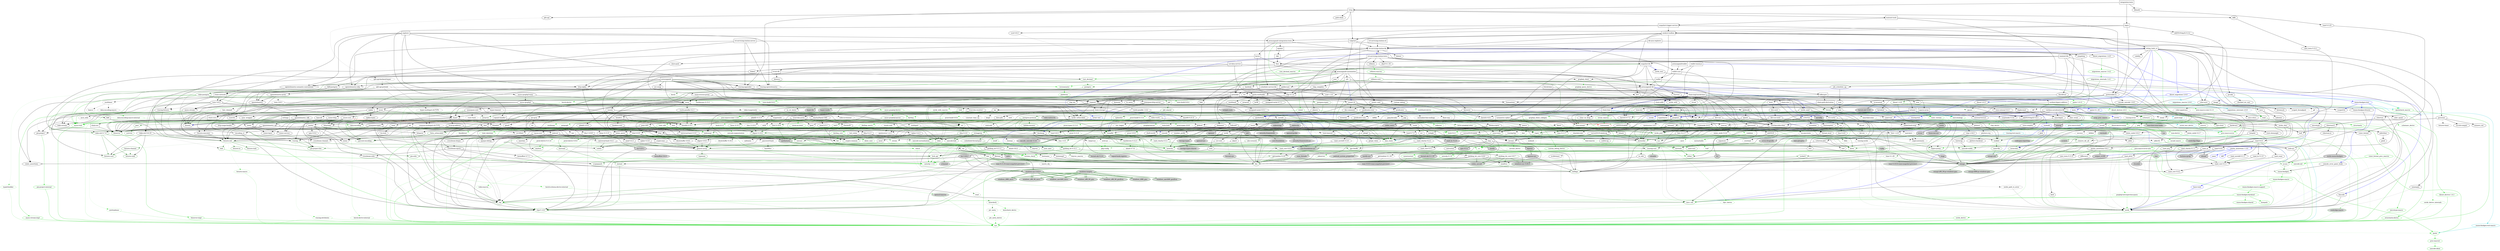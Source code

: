 digraph {
    0 [ label = "catalyst-toolbox" shape = box]
    1 [ label = "chain-addr" shape = box]
    2 [ label = "chain-core" shape = box]
    3 [ label = "chain-ser" shape = box]
    4 [ label = "chain-crypto" shape = box]
    5 [ label = "typed-bytes" shape = box]
    6 [ label = "chain-impl-mockchain" shape = box]
    7 [ label = "cardano-legacy-address" shape = box]
    8 [ label = "chain-time" shape = box]
    9 [ label = "chain-vote" shape = box]
    10 [ label = "imhamt" shape = box]
    11 [ label = "sparse-array" shape = box]
    12 [ label = "chain-storage" shape = box]
    13 [ label = "jcli" shape = box]
    14 [ label = "jormungandr-lib" shape = box]
    15 [ label = "jormungandr-automation" shape = box]
    16 [ label = "jortestkit" shape = box]
    17 [ label = "jormungandr-integration-tests" shape = box]
    18 [ label = "hersir" shape = box]
    19 [ label = "thor" shape = box]
    20 [ label = "loki" shape = box]
    21 [ label = "mjolnir" shape = box]
    22 [ label = "snapshot-lib" shape = box]
    23 [ label = "symmetric-cipher" shape = box]
    24 [ label = "vit-servicing-station-lib" shape = box]
    25 [ label = "event-db" shape = box]
    26 [ label = "vit-servicing-station-tests" shape = box]
    27 [ label = "wallet" shape = box]
    28 [ label = "chain-path-derivation" shape = box]
    29 [ label = "hdkeygen" shape = box]
    30 [ label = "chain-network" shape = box]
    31 [ label = "jormungandrwallet" shape = box]
    32 [ label = "wallet-core" shape = box]
    33 [ label = "wallet-wasm-js" shape = box]
    34 [ label = "jormungandr" shape = box]
    35 [ label = "explorer" shape = box]
    36 [ label = "settings" shape = box]
    37 [ label = "blockchain" shape = box]
    38 [ label = "vit-servicing-station-cli" shape = box]
    39 [ label = "vit-servicing-station-server" shape = box]
    40 [ label = "iapyx" shape = box]
    41 [ label = "valgrind" shape = box]
    42 [ label = "vitup" shape = box]
    43 [ label = "mainnet-lib" shape = box]
    44 [ label = "mainnet-tools" shape = box]
    45 [ label = "scheduler-service-lib" shape = box]
    46 [ label = "signals-handler" shape = box]
    47 [ label = "snapshot-trigger-service" shape = box]
    48 [ label = "voting_tools_rs" shape = box]
    49 [ label = "integration-tests" shape = box]
    50 [ label = "db-sync-explorer" shape = box]
    51 [ label = "cat-data-service" shape = box]
    52 [ label = "assert_cmd" ]
    53 [ label = "assert_fs" ]
    54 [ label = "bech32 0.8.1" ]
    55 [ label = "clap 4.1.4" ]
    56 [ label = "color-eyre" ]
    57 [ label = "csv" ]
    58 [ label = "fraction" ]
    59 [ label = "futures" ]
    60 [ label = "gag" ]
    61 [ label = "governor" ]
    62 [ label = "graphql_client" ]
    63 [ label = "hex" ]
    64 [ label = "image" ]
    65 [ label = "itertools" color = darkgreen]
    66 [ label = "once_cell" color = darkgreen]
    67 [ label = "predicates" ]
    68 [ label = "proptest" ]
    69 [ label = "qrcode" ]
    70 [ label = "quircs" ]
    71 [ label = "rand 0.8.5" color = darkgreen]
    72 [ label = "rand_chacha 0.3.1" color = darkgreen]
    73 [ label = "rayon" ]
    74 [ label = "regex" color = darkgreen]
    75 [ label = "reqwest" ]
    76 [ label = "rust_decimal" color = darkgreen]
    77 [ label = "rust_decimal_macros" color = green3]
    78 [ label = "serde" color = darkgreen]
    79 [ label = "serde_json" color = darkgreen]
    80 [ label = "serde_test" ]
    81 [ label = "serde_yaml" ]
    82 [ label = "sscanf" ]
    83 [ label = "test-strategy" color = green3]
    84 [ label = "thiserror" color = darkgreen]
    85 [ label = "time 0.3.17" color = darkgreen]
    86 [ label = "tokio" color = darkgreen]
    87 [ label = "tracing" color = darkgreen]
    88 [ label = "tracing-subscriber" ]
    89 [ label = "url" color = darkgreen]
    90 [ label = "versionisator" color = green3]
    91 [ label = "cryptoxide 0.4.2" ]
    92 [ label = "quickcheck" ]
    93 [ label = "curve25519-dalek-ng" ]
    94 [ label = "ed25519-bip32 0.4.1" ]
    95 [ label = "ed25519-dalek" ]
    96 [ label = "generic-array" color = darkgreen]
    97 [ label = "rand_core 0.6.4" color = darkgreen]
    98 [ label = "sha2 0.10.6" color = darkgreen]
    99 [ label = "smoke" color = blue]
    100 [ label = "lazy_static" color = darkgreen]
    101 [ label = "quickcheck_macros" color = green3]
    102 [ label = "strum" ]
    103 [ label = "strum_macros" color = green3]
    104 [ label = "tempfile" color = darkgreen]
    105 [ label = "cbor_event" ]
    106 [ label = "cfg-if 1.0.0" color = darkgreen]
    107 [ label = "const_format" ]
    108 [ label = "criterion" ]
    109 [ label = "rustc_version" color = green3]
    110 [ label = "trybuild" color = blue]
    111 [ label = "data-pile" ]
    112 [ label = "sled" ]
    113 [ label = "base64 0.13.1" color = darkgreen]
    114 [ label = "bincode" ]
    115 [ label = "bytes" color = darkgreen]
    116 [ label = "clap_complete" ]
    117 [ label = "gtmpl" ]
    118 [ label = "rand 0.7.3" ]
    119 [ label = "rpassword" ]
    120 [ label = "serde_derive" color = green3]
    121 [ label = "http" ]
    122 [ label = "humantime" ]
    123 [ label = "parity-multiaddr" ]
    124 [ label = "serde_with" ]
    125 [ label = "bytesize" ]
    126 [ label = "custom_debug" ]
    127 [ label = "flate2" ]
    128 [ label = "fs_extra" ]
    129 [ label = "json" ]
    130 [ label = "keynesis" ]
    131 [ label = "log" color = darkgreen]
    132 [ label = "netstat2" ]
    133 [ label = "os_info" ]
    134 [ label = "poldercast" ]
    135 [ label = "prost 0.9.0" color = darkgreen]
    136 [ label = "semver" color = darkgreen]
    137 [ label = "sysinfo" ]
    138 [ label = "tar" ]
    139 [ label = "tokio-stream" ]
    140 [ label = "tonic 0.6.2" ]
    141 [ label = "tonic-build 0.6.2" color = green3]
    142 [ label = "warp" ]
    143 [ label = "zip" ]
    144 [ label = "console" ]
    145 [ label = "dialoguer" ]
    146 [ label = "indicatif" ]
    147 [ label = "sha-1 0.9.8" ]
    148 [ label = "sha2 0.9.9" ]
    149 [ label = "bech32 0.7.3" ]
    150 [ label = "rstest" color = green3]
    151 [ label = "yaml-rust" ]
    152 [ label = "ctrlc" ]
    153 [ label = "slave-pool" ]
    154 [ label = "cocoon" ]
    155 [ label = "dirs" ]
    156 [ label = "zeroize" ]
    157 [ label = "async-trait" color = green3]
    158 [ label = "diesel 1.4.8" color = darkgreen]
    159 [ label = "diesel_migrations 1.4.0" ]
    160 [ label = "dotenv" ]
    161 [ label = "http-zipkin" ]
    162 [ label = "notify" ]
    163 [ label = "pretty_assertions 1.3.0" color = blue]
    164 [ label = "r2d2" color = darkgreen]
    165 [ label = "simplelog" ]
    166 [ label = "tracing-futures" ]
    167 [ label = "bb8" ]
    168 [ label = "bb8-postgres" ]
    169 [ label = "chrono" color = darkgreen]
    170 [ label = "dotenvy" ]
    171 [ label = "tokio-postgres" color = darkgreen]
    172 [ label = "cfg-if 0.1.10" ]
    173 [ label = "dyn-clone" color = darkgreen]
    174 [ label = "fake" ]
    175 [ label = "hyper" ]
    176 [ label = "postgres" color = darkgreen]
    177 [ label = "pretty_assertions 0.6.1" ]
    178 [ label = "rand_core 0.5.1" ]
    179 [ label = "refinery" ]
    180 [ label = "hashlink" ]
    181 [ label = "paste 0.1.18" color = blue]
    182 [ label = "http-body" ]
    183 [ label = "pin-project" ]
    184 [ label = "clear_on_drop" ]
    185 [ label = "console_error_panic_hook" ]
    186 [ label = "getrandom 0.2.8" color = darkgreen]
    187 [ label = "js-sys" color = darkgreen]
    188 [ label = "wasm-bindgen" color = darkgreen]
    189 [ label = "wasm-bindgen-test" color = blue]
    190 [ label = "web-sys" ]
    191 [ label = "arc-swap" ]
    192 [ label = "jsonrpsee-core" ]
    193 [ label = "jsonrpsee-http-server" ]
    194 [ label = "libc" color = darkgreen]
    195 [ label = "linked-hash-map" ]
    196 [ label = "local-ip-address" ]
    197 [ label = "lru" ]
    198 [ label = "nix 0.25.1" style = filled, fillcolor = lightgrey]
    199 [ label = "opentelemetry" ]
    200 [ label = "opentelemetry-otlp" ]
    201 [ label = "opentelemetry-semantic-conventions" ]
    202 [ label = "tokio-util 0.6.10" ]
    203 [ label = "tracing-appender" ]
    204 [ label = "tracing-opentelemetry" ]
    205 [ label = "trust-dns-resolver" ]
    206 [ label = "anyhow" color = darkgreen]
    207 [ label = "async-graphql" ]
    208 [ label = "async-graphql-warp" ]
    209 [ label = "futures-channel" color = darkgreen]
    210 [ label = "futures-util" color = darkgreen]
    211 [ label = "ed25519-bip32 0.3.2" ]
    212 [ label = "prettytable-rs" ]
    213 [ label = "warp-reverse-proxy" ]
    214 [ label = "diffy" ]
    215 [ label = "glob" ]
    216 [ label = "ipfs-api" ]
    217 [ label = "path-slash" ]
    218 [ label = "rustls" ]
    219 [ label = "rustls-pemfile 1.0.2" ]
    220 [ label = "tempdir" ]
    221 [ label = "tokio-rustls" ]
    222 [ label = "uuid 0.8.2" ]
    223 [ label = "walkdir" color = darkgreen]
    224 [ label = "blockfrost" ]
    225 [ label = "cardano-serialization-lib" ]
    226 [ label = "pharos" ]
    227 [ label = "job_scheduler_ng" ]
    228 [ label = "num-traits" color = darkgreen]
    229 [ label = "uuid 1.3.0" ]
    230 [ label = "bigdecimal" ]
    231 [ label = "blake2" ]
    232 [ label = "bytekind" ]
    233 [ label = "ciborium" ]
    234 [ label = "diesel 2.0.3" ]
    235 [ label = "diesel-derive-enum" color = green3]
    236 [ label = "diesel_migrations 2.0.0" color = blue]
    237 [ label = "insta" color = blue]
    238 [ label = "microtype" ]
    239 [ label = "nonempty" ]
    240 [ label = "rand 0.6.5" ]
    241 [ label = "rand_core 0.4.2" ]
    242 [ label = "serial_test" color = blue]
    243 [ label = "tracing-test" color = blue]
    244 [ label = "validity" ]
    245 [ label = "base64 0.21.0" ]
    246 [ label = "libmath" ]
    247 [ label = "rand_chacha 0.2.2" ]
    248 [ label = "axum" ]
    249 [ label = "tower" ]
    250 [ label = "bstr 1.2.0" ]
    251 [ label = "doc-comment" ]
    252 [ label = "predicates-core" ]
    253 [ label = "predicates-tree" ]
    254 [ label = "wait-timeout" ]
    255 [ label = "globwalk" ]
    256 [ label = "bitflags" color = darkgreen]
    257 [ label = "clap_derive" color = green3, style = dashed]
    258 [ label = "clap_lex" ]
    259 [ label = "is-terminal" ]
    260 [ label = "strsim" color = darkgreen, style = dashed]
    261 [ label = "termcolor" color = darkgreen]
    262 [ label = "backtrace" ]
    263 [ label = "color-spantrace" style = dashed]
    264 [ label = "eyre" ]
    265 [ label = "indenter" ]
    266 [ label = "owo-colors" ]
    267 [ label = "tracing-error" style = dashed]
    268 [ label = "bstr 0.2.17" ]
    269 [ label = "csv-core" ]
    270 [ label = "itoa 0.4.8" ]
    271 [ label = "ryu" color = darkgreen]
    272 [ label = "num" ]
    273 [ label = "futures-core" color = darkgreen]
    274 [ label = "futures-executor" ]
    275 [ label = "futures-io" color = darkgreen]
    276 [ label = "futures-sink" color = darkgreen]
    277 [ label = "futures-task" color = darkgreen]
    278 [ label = "filedescriptor" ]
    279 [ label = "futures-timer" style = dashed]
    280 [ label = "no-std-compat" ]
    281 [ label = "nonzero_ext" ]
    282 [ label = "parking_lot 0.12.1" color = darkgreen]
    283 [ label = "smallvec" color = darkgreen]
    284 [ label = "graphql_query_derive" color = green3, style = dashed]
    285 [ label = "bytemuck" ]
    286 [ label = "byteorder" color = darkgreen]
    287 [ label = "color_quant" ]
    288 [ label = "gif" style = dashed]
    289 [ label = "jpeg-decoder" style = dashed]
    290 [ label = "num-iter" ]
    291 [ label = "num-rational 0.3.2" ]
    292 [ label = "png" style = dashed]
    293 [ label = "scoped_threadpool" style = dashed]
    294 [ label = "tiff" style = dashed]
    295 [ label = "either" color = darkgreen]
    296 [ label = "difflib" style = dashed]
    297 [ label = "float-cmp" style = dashed]
    298 [ label = "normalize-line-endings" style = dashed]
    299 [ label = "bit-set" style = dashed]
    300 [ label = "quick-error 2.0.1" style = dashed]
    301 [ label = "rand_xorshift 0.3.0" ]
    302 [ label = "regex-syntax" color = darkgreen]
    303 [ label = "rusty-fork" style = dashed]
    304 [ label = "unarray" ]
    305 [ label = "checked_int_cast" ]
    306 [ label = "num-derive" color = green3]
    307 [ label = "ppv-lite86" color = darkgreen]
    308 [ label = "rayon-core" ]
    309 [ label = "aho-corasick" color = darkgreen]
    310 [ label = "memchr" color = darkgreen]
    311 [ label = "encoding_rs" ]
    312 [ label = "h2" ]
    313 [ label = "hyper-rustls" style = "dashed,filled", fillcolor = lightgrey]
    314 [ label = "hyper-tls" style = "dashed,filled", fillcolor = lightgrey]
    315 [ label = "ipnet" ]
    316 [ label = "mime" ]
    317 [ label = "mime_guess" ]
    318 [ label = "native-tls" style = "dashed,filled", fillcolor = lightgrey]
    319 [ label = "percent-encoding" color = darkgreen]
    320 [ label = "pin-project-lite" color = darkgreen]
    321 [ label = "serde_urlencoded" ]
    322 [ label = "tokio-native-tls" style = "dashed,filled", fillcolor = lightgrey]
    323 [ label = "tower-service" ]
    324 [ label = "wasm-bindgen-futures" ]
    325 [ label = "webpki-roots" style = "dashed,filled", fillcolor = lightgrey]
    326 [ label = "winreg" style = filled, fillcolor = lightgrey]
    327 [ label = "arrayvec" color = darkgreen]
    328 [ label = "borsh" color = darkgreen, style = dashed]
    329 [ label = "bytecheck" color = darkgreen, style = dashed]
    330 [ label = "rkyv" color = darkgreen, style = dashed]
    331 [ label = "quote" color = green3]
    332 [ label = "itoa 1.0.5" color = darkgreen]
    333 [ label = "indexmap" color = darkgreen]
    334 [ label = "sscanf_macro" color = green3]
    335 [ label = "proc-macro2" color = green3]
    336 [ label = "structmeta" color = green3]
    337 [ label = "syn" color = green3]
    338 [ label = "thiserror-impl" color = green3]
    339 [ label = "num_threads" color = darkgreen, style = "dashed,filled", fillcolor = lightgrey]
    340 [ label = "time-core" color = darkgreen]
    341 [ label = "time-macros" color = green3, style = dashed]
    342 [ label = "autocfg 1.1.0" color = green3]
    343 [ label = "mio" color = darkgreen]
    344 [ label = "num_cpus" color = darkgreen]
    345 [ label = "signal-hook-registry" color = darkgreen, style = "dashed,filled", fillcolor = lightgrey]
    346 [ label = "socket2" color = darkgreen]
    347 [ label = "tokio-macros" color = green3, style = dashed]
    348 [ label = "windows-sys 0.42.0" color = darkgreen, style = filled, fillcolor = lightgrey]
    349 [ label = "tracing-attributes" color = green3, style = dashed]
    350 [ label = "tracing-core" color = darkgreen]
    351 [ label = "matchers" style = dashed]
    352 [ label = "nu-ansi-term" style = dashed]
    353 [ label = "sharded-slab" style = dashed]
    354 [ label = "thread_local" ]
    355 [ label = "tracing-log" style = dashed]
    356 [ label = "tracing-serde" style = dashed]
    357 [ label = "form_urlencoded" color = darkgreen]
    358 [ label = "idna 0.3.0" color = darkgreen]
    359 [ label = "platforms" color = green3]
    360 [ label = "env_logger" style = dashed]
    361 [ label = "digest 0.9.0" ]
    362 [ label = "subtle-ng" ]
    363 [ label = "curve25519-dalek" ]
    364 [ label = "ed25519" ]
    365 [ label = "typenum" color = darkgreen]
    366 [ label = "version_check" color = green3]
    367 [ label = "cpufeatures" color = darkgreen, style = filled, fillcolor = lightgrey]
    368 [ label = "digest 0.10.6" color = darkgreen]
    369 [ label = "heck 0.4.1" color = green3]
    370 [ label = "rustversion" color = red]
    371 [ label = "fastrand" color = darkgreen]
    372 [ label = "redox_syscall" color = darkgreen, style = filled, fillcolor = lightgrey]
    373 [ label = "remove_dir_all" color = darkgreen]
    374 [ label = "winapi" color = darkgreen, style = filled, fillcolor = lightgrey]
    375 [ label = "const_format_proc_macros" color = green3]
    376 [ label = "atty" ]
    377 [ label = "cast" ]
    378 [ label = "clap 2.34.0" ]
    379 [ label = "criterion-plot" ]
    380 [ label = "oorandom" ]
    381 [ label = "plotters" ]
    382 [ label = "serde_cbor" ]
    383 [ label = "tinytemplate" ]
    384 [ label = "basic-toml" color = blue]
    385 [ label = "memmap2" ]
    386 [ label = "crc32fast" ]
    387 [ label = "crossbeam-epoch" ]
    388 [ label = "crossbeam-utils" ]
    389 [ label = "fs2" style = filled, fillcolor = lightgrey]
    390 [ label = "fxhash" ]
    391 [ label = "parking_lot 0.11.2" ]
    392 [ label = "gtmpl_value" ]
    393 [ label = "getrandom 0.1.16" style = dashed]
    394 [ label = "rand_hc 0.2.0" style = filled, fillcolor = lightgrey]
    395 [ label = "fnv" color = darkgreen]
    396 [ label = "arrayref" ]
    397 [ label = "bs58" ]
    398 [ label = "data-encoding" color = darkgreen]
    399 [ label = "multihash" ]
    400 [ label = "static_assertions" ]
    401 [ label = "unsigned-varint 0.7.1" ]
    402 [ label = "serde_with_macros" color = green3, style = dashed]
    403 [ label = "custom_debug_derive" color = green3]
    404 [ label = "miniz_oxide 0.6.2" ]
    405 [ label = "cryptoxide 0.3.6" ]
    406 [ label = "prost-derive 0.9.0" color = green3, style = dashed]
    407 [ label = "core-foundation-sys" color = darkgreen, style = filled, fillcolor = lightgrey]
    408 [ label = "ntapi" style = filled, fillcolor = lightgrey]
    409 [ label = "filetime" ]
    410 [ label = "xattr" style = "dashed,filled", fillcolor = lightgrey]
    411 [ label = "tokio-util 0.7.4" color = darkgreen]
    412 [ label = "async-stream" ]
    413 [ label = "hyper-timeout" style = dashed]
    414 [ label = "tower-layer" ]
    415 [ label = "prost-build 0.9.0" color = green3, style = dashed]
    416 [ label = "headers" ]
    417 [ label = "multipart" style = dashed]
    418 [ label = "rustls-pemfile 0.2.1" ]
    419 [ label = "scoped-tls" ]
    420 [ label = "tokio-tungstenite" style = dashed]
    421 [ label = "aes" style = dashed]
    422 [ label = "bzip2" style = dashed]
    423 [ label = "constant_time_eq" style = dashed]
    424 [ label = "hmac 0.12.1" color = darkgreen]
    425 [ label = "pbkdf2 0.11.0" style = dashed]
    426 [ label = "sha1" ]
    427 [ label = "zstd" style = dashed]
    428 [ label = "encode_unicode 0.3.6" style = filled, fillcolor = lightgrey]
    429 [ label = "unicode-width" color = darkgreen]
    430 [ label = "shell-words" ]
    431 [ label = "number_prefix" ]
    432 [ label = "block-buffer 0.9.0" ]
    433 [ label = "opaque-debug" ]
    434 [ label = "nix 0.26.2" style = filled, fillcolor = lightgrey]
    435 [ label = "windows-sys 0.45.0" color = darkgreen, style = filled, fillcolor = lightgrey]
    436 [ label = "crossbeam-channel" ]
    437 [ label = "aes-gcm" ]
    438 [ label = "chacha20poly1305" ]
    439 [ label = "hmac 0.11.0" ]
    440 [ label = "pbkdf2 0.9.0" ]
    441 [ label = "dirs-sys" ]
    442 [ label = "zeroize_derive" color = green3, style = dashed]
    443 [ label = "diesel_derives 1.4.1" color = green3]
    444 [ label = "pq-sys" color = darkgreen, style = dashed]
    445 [ label = "migrations_internals 1.4.1" color = darkgreen]
    446 [ label = "migrations_macros 1.4.2" color = green3]
    447 [ label = "zipkin" ]
    448 [ label = "fsevent-sys" style = "dashed,filled", fillcolor = lightgrey]
    449 [ label = "inotify" style = filled, fillcolor = lightgrey]
    450 [ label = "kqueue" style = filled, fillcolor = lightgrey]
    451 [ label = "ctor" color = green3, style = filled, fillcolor = lightgrey]
    452 [ label = "diff" color = blue]
    453 [ label = "output_vt100" style = filled, fillcolor = lightgrey]
    454 [ label = "yansi" color = blue]
    455 [ label = "scheduled-thread-pool" color = darkgreen]
    456 [ label = "iana-time-zone" color = darkgreen, style = dashed]
    457 [ label = "num-integer" color = darkgreen]
    458 [ label = "time 0.1.45" color = darkgreen, style = dashed]
    459 [ label = "fallible-iterator" color = darkgreen]
    460 [ label = "phf" color = darkgreen]
    461 [ label = "postgres-protocol" color = darkgreen]
    462 [ label = "postgres-types" color = darkgreen]
    463 [ label = "httparse" ]
    464 [ label = "httpdate" ]
    465 [ label = "want" ]
    466 [ label = "ansi_term 0.11.0" ]
    467 [ label = "difference" ]
    468 [ label = "refinery-core" color = darkgreen]
    469 [ label = "refinery-macros" color = green3]
    470 [ label = "hashbrown 0.12.3" color = darkgreen]
    471 [ label = "paste-impl" color = turquoise3]
    472 [ label = "proc-macro-hack" color = turquoise3]
    473 [ label = "pin-project-internal" color = green3]
    474 [ label = "cc" color = green3]
    475 [ label = "wasi 0.11.0+wasi-snapshot-preview1" color = darkgreen, style = filled, fillcolor = lightgrey]
    476 [ label = "wasm-bindgen-macro" color = green3]
    477 [ label = "wasm-bindgen-test-macro" color = turquoise3]
    478 [ label = "beef" ]
    479 [ label = "jsonrpsee-types" ]
    480 [ label = "rustc-hash" style = dashed]
    481 [ label = "globset" ]
    482 [ label = "unicase" color = darkgreen]
    483 [ label = "neli" style = filled, fillcolor = lightgrey]
    484 [ label = "memoffset 0.6.5" style = "dashed,filled", fillcolor = lightgrey]
    485 [ label = "pin-utils" color = darkgreen]
    486 [ label = "opentelemetry_api" ]
    487 [ label = "opentelemetry_sdk" ]
    488 [ label = "opentelemetry-proto" ]
    489 [ label = "prost 0.11.6" color = darkgreen, style = dashed]
    490 [ label = "tonic 0.8.3" style = dashed]
    491 [ label = "slab" color = darkgreen]
    492 [ label = "ipconfig" style = "dashed,filled", fillcolor = lightgrey]
    493 [ label = "lru-cache" ]
    494 [ label = "resolv-conf" style = dashed]
    495 [ label = "trust-dns-proto" ]
    496 [ label = "async-graphql-derive" color = green3]
    497 [ label = "async-graphql-parser" color = darkgreen]
    498 [ label = "async-graphql-value" color = darkgreen]
    499 [ label = "fast_chemail" style = dashed]
    500 [ label = "multer" ]
    501 [ label = "futures-macro" color = green3, style = dashed]
    502 [ label = "encode_unicode 1.0.0" ]
    503 [ label = "term" ]
    504 [ label = "ansi_term 0.12.1" ]
    505 [ label = "ipfs-api-backend-hyper" style = dashed]
    506 [ label = "ring" ]
    507 [ label = "sct" ]
    508 [ label = "webpki" ]
    509 [ label = "rand 0.4.6" ]
    510 [ label = "same-file" color = darkgreen]
    511 [ label = "winapi-util" color = darkgreen, style = filled, fillcolor = lightgrey]
    512 [ label = "paste 1.0.11" color = green3]
    513 [ label = "toml" color = darkgreen]
    514 [ label = "noop_proc_macro" color = green3, style = filled, fillcolor = lightgrey]
    515 [ label = "num-bigint" ]
    516 [ label = "rand_os" ]
    517 [ label = "schemars" color = darkgreen]
    518 [ label = "serde-wasm-bindgen" style = filled, fillcolor = lightgrey]
    519 [ label = "cron" ]
    520 [ label = "libm" color = darkgreen, style = dashed]
    521 [ label = "ciborium-io" ]
    522 [ label = "ciborium-ll" ]
    523 [ label = "diesel_derives 2.0.1" color = green3]
    524 [ label = "migrations_internals 2.0.0" color = steelblue]
    525 [ label = "migrations_macros 2.0.0" color = turquoise3]
    526 [ label = "similar" color = blue]
    527 [ label = "microtype-macro" color = green3]
    528 [ label = "secrecy" style = dashed]
    529 [ label = "autocfg 0.1.8" color = green3]
    530 [ label = "rand_chacha 0.1.1" ]
    531 [ label = "rand_hc 0.1.0" ]
    532 [ label = "rand_isaac" ]
    533 [ label = "rand_jitter" ]
    534 [ label = "rand_pcg" ]
    535 [ label = "rand_xorshift 0.1.1" ]
    536 [ label = "dashmap" ]
    537 [ label = "serial_test_derive" color = turquoise3]
    538 [ label = "tracing-test-macro" color = turquoise3]
    539 [ label = "rand 0.3.23" ]
    540 [ label = "axum-core" ]
    541 [ label = "matchit" ]
    542 [ label = "serde_path_to_error" style = dashed]
    543 [ label = "sync_wrapper" ]
    544 [ label = "tower-http" ]
    545 [ label = "regex-automata" style = dashed]
    546 [ label = "termtree" ]
    547 [ label = "ignore" ]
    548 [ label = "proc-macro-error" color = green3]
    549 [ label = "os_str_bytes" ]
    550 [ label = "hermit-abi 0.3.0" style = filled, fillcolor = lightgrey]
    551 [ label = "io-lifetimes" ]
    552 [ label = "rustix" style = filled, fillcolor = lightgrey]
    553 [ label = "addr2line" ]
    554 [ label = "object" ]
    555 [ label = "rustc-demangle" ]
    556 [ label = "num-complex" ]
    557 [ label = "num-rational 0.4.1" ]
    558 [ label = "lock_api" color = darkgreen]
    559 [ label = "parking_lot_core 0.9.7" color = darkgreen]
    560 [ label = "graphql_client_codegen" color = green3, style = dashed]
    561 [ label = "weezl" style = dashed]
    562 [ label = "deflate" style = dashed]
    563 [ label = "miniz_oxide 0.3.7" style = dashed]
    564 [ label = "miniz_oxide 0.4.4" style = dashed]
    565 [ label = "bit-vec" style = dashed]
    566 [ label = "quick-error 1.2.3" style = dashed]
    567 [ label = "crossbeam-deque" ]
    568 [ label = "openssl" style = "dashed,filled", fillcolor = lightgrey]
    569 [ label = "openssl-probe" style = "dashed,filled", fillcolor = lightgrey]
    570 [ label = "openssl-sys" style = "dashed,filled", fillcolor = lightgrey]
    571 [ label = "schannel" style = "dashed,filled", fillcolor = lightgrey]
    572 [ label = "security-framework" style = "dashed,filled", fillcolor = lightgrey]
    573 [ label = "security-framework-sys" style = "dashed,filled", fillcolor = lightgrey]
    574 [ label = "borsh-derive" color = green3, style = dashed]
    575 [ label = "hashbrown 0.13.2" color = darkgreen, style = dashed]
    576 [ label = "bytecheck_derive" color = green3, style = dashed]
    577 [ label = "ptr_meta" color = darkgreen, style = dashed]
    578 [ label = "rend" color = darkgreen, style = dashed]
    579 [ label = "rkyv_derive" color = green3, style = dashed]
    580 [ label = "seahash" color = darkgreen, style = dashed]
    581 [ label = "unicode-ident" color = green3]
    582 [ label = "structmeta-derive" color = green3]
    583 [ label = "hermit-abi 0.2.6" color = darkgreen, style = filled, fillcolor = lightgrey]
    584 [ label = "windows_aarch64_gnullvm" color = darkgreen, style = filled, fillcolor = lightgrey]
    585 [ label = "windows_aarch64_msvc" color = darkgreen, style = filled, fillcolor = lightgrey]
    586 [ label = "windows_i686_gnu" color = darkgreen, style = filled, fillcolor = lightgrey]
    587 [ label = "windows_i686_msvc" color = darkgreen, style = filled, fillcolor = lightgrey]
    588 [ label = "windows_x86_64_gnu" color = darkgreen, style = filled, fillcolor = lightgrey]
    589 [ label = "windows_x86_64_gnullvm" color = darkgreen, style = filled, fillcolor = lightgrey]
    590 [ label = "windows_x86_64_msvc" color = darkgreen, style = filled, fillcolor = lightgrey]
    591 [ label = "valuable" color = darkgreen, style = "dashed,filled", fillcolor = lightgrey]
    592 [ label = "overload" style = dashed]
    593 [ label = "unicode-bidi" color = darkgreen]
    594 [ label = "unicode-normalization" color = darkgreen]
    595 [ label = "subtle" color = darkgreen]
    596 [ label = "signature" ]
    597 [ label = "block-buffer 0.10.3" color = darkgreen, style = dashed]
    598 [ label = "crypto-common" color = darkgreen]
    599 [ label = "instant" color = darkgreen]
    600 [ label = "winapi-i686-pc-windows-gnu" color = darkgreen, style = filled, fillcolor = lightgrey]
    601 [ label = "winapi-x86_64-pc-windows-gnu" color = darkgreen, style = filled, fillcolor = lightgrey]
    602 [ label = "unicode-xid" color = green3]
    603 [ label = "hermit-abi 0.1.19" style = filled, fillcolor = lightgrey]
    604 [ label = "textwrap" ]
    605 [ label = "plotters-backend" ]
    606 [ label = "plotters-svg" style = dashed]
    607 [ label = "half" ]
    608 [ label = "memoffset 0.7.1" ]
    609 [ label = "scopeguard" color = darkgreen]
    610 [ label = "parking_lot_core 0.8.6" ]
    611 [ label = "wasi 0.9.0+wasi-snapshot-preview1" style = "dashed,filled", fillcolor = lightgrey]
    612 [ label = "multihash-derive" color = green3, style = dashed]
    613 [ label = "unsigned-varint 0.5.1" ]
    614 [ label = "darling" color = green3]
    615 [ label = "synstructure" color = green3]
    616 [ label = "adler" ]
    617 [ label = "async-stream-impl" color = green3]
    618 [ label = "tokio-io-timeout" style = dashed]
    619 [ label = "heck 0.3.3" color = green3, style = dashed]
    620 [ label = "multimap" color = green3, style = dashed]
    621 [ label = "petgraph" color = green3, style = dashed]
    622 [ label = "prost-types 0.9.0" color = green3, style = dashed]
    623 [ label = "which" color = green3, style = dashed]
    624 [ label = "headers-core" ]
    625 [ label = "buf_redux" style = dashed]
    626 [ label = "safemem" style = dashed]
    627 [ label = "twoway" style = dashed]
    628 [ label = "tungstenite" style = dashed]
    629 [ label = "cipher 0.3.0" ]
    630 [ label = "bzip2-sys" style = dashed]
    631 [ label = "password-hash" style = dashed]
    632 [ label = "zstd-safe" style = dashed]
    633 [ label = "windows-targets" color = darkgreen, style = filled, fillcolor = lightgrey]
    634 [ label = "aead 0.4.3" ]
    635 [ label = "ctr" ]
    636 [ label = "ghash" ]
    637 [ label = "aead 0.5.1" ]
    638 [ label = "chacha20" ]
    639 [ label = "cipher 0.4.3" ]
    640 [ label = "poly1305" ]
    641 [ label = "crypto-mac" ]
    642 [ label = "redox_users" style = filled, fillcolor = lightgrey]
    643 [ label = "vcpkg" color = green3, style = "dashed,filled", fillcolor = lightgrey]
    644 [ label = "lazycell" ]
    645 [ label = "zipkin-types" ]
    646 [ label = "inotify-sys" style = filled, fillcolor = lightgrey]
    647 [ label = "kqueue-sys" style = filled, fillcolor = lightgrey]
    648 [ label = "android_system_properties" color = darkgreen, style = "dashed,filled", fillcolor = lightgrey]
    649 [ label = "iana-time-zone-haiku" color = darkgreen, style = "dashed,filled", fillcolor = lightgrey]
    650 [ label = "wasi 0.10.0+wasi-snapshot-preview1" color = darkgreen, style = "dashed,filled", fillcolor = lightgrey]
    651 [ label = "phf_shared" color = darkgreen]
    652 [ label = "md-5" color = darkgreen]
    653 [ label = "stringprep" color = darkgreen]
    654 [ label = "try-lock" ]
    655 [ label = "siphasher" color = darkgreen]
    656 [ label = "ahash 0.7.6" color = darkgreen, style = dashed]
    657 [ label = "jobserver" color = green3, style = dashed]
    658 [ label = "wasm-bindgen-macro-support" color = green3]
    659 [ label = "tonic-build 0.8.4" color = green3, style = dashed]
    660 [ label = "prost-derive 0.11.6" color = green3, style = dashed]
    661 [ label = "widestring" style = "dashed,filled", fillcolor = lightgrey]
    662 [ label = "hostname" style = dashed]
    663 [ label = "enum-as-inner" color = green3]
    664 [ label = "idna 0.2.3" ]
    665 [ label = "tinyvec" color = darkgreen]
    666 [ label = "Inflector" color = green3]
    667 [ label = "proc-macro-crate 1.3.0" color = green3]
    668 [ label = "pest" color = darkgreen]
    669 [ label = "ascii_utils" style = dashed]
    670 [ label = "spin 0.9.4" ]
    671 [ label = "dirs-next" ]
    672 [ label = "hyper-multipart-rfc7578" style = dashed]
    673 [ label = "ipfs-api-prelude" style = dashed]
    674 [ label = "spin 0.5.2" style = filled, fillcolor = lightgrey]
    675 [ label = "untrusted" ]
    676 [ label = "fuchsia-cprng" style = filled, fillcolor = lightgrey]
    677 [ label = "rand_core 0.3.1" ]
    678 [ label = "rdrand" style = filled, fillcolor = lightgrey]
    679 [ label = "cloudabi" style = filled, fillcolor = lightgrey]
    680 [ label = "schemars_derive" color = green3, style = dashed]
    681 [ label = "nom" ]
    682 [ label = "http-range-header" ]
    683 [ label = "proc-macro-error-attr" color = green3]
    684 [ label = "errno" style = filled, fillcolor = lightgrey]
    685 [ label = "linux-raw-sys" style = filled, fillcolor = lightgrey]
    686 [ label = "gimli" ]
    687 [ label = "graphql-introspection-query" color = green3, style = dashed]
    688 [ label = "graphql-parser" color = green3, style = dashed]
    689 [ label = "adler32" style = dashed]
    690 [ label = "foreign-types" style = "dashed,filled", fillcolor = lightgrey]
    691 [ label = "openssl-macros" color = green3, style = "dashed,filled", fillcolor = lightgrey]
    692 [ label = "pkg-config" color = green3, style = dashed]
    693 [ label = "core-foundation" style = "dashed,filled", fillcolor = lightgrey]
    694 [ label = "borsh-derive-internal" color = green3, style = dashed]
    695 [ label = "borsh-schema-derive-internal" color = green3, style = dashed]
    696 [ label = "proc-macro-crate 0.1.5" color = green3, style = dashed]
    697 [ label = "ahash 0.8.3" color = darkgreen, style = dashed]
    698 [ label = "ptr_meta_derive" color = green3, style = dashed]
    699 [ label = "darling_core" color = green3]
    700 [ label = "darling_macro" color = green3]
    701 [ label = "unicode-segmentation" color = green3, style = dashed]
    702 [ label = "fixedbitset" color = green3, style = dashed]
    703 [ label = "sha-1 0.10.1" style = dashed]
    704 [ label = "utf-8" style = dashed]
    705 [ label = "base64ct" style = dashed]
    706 [ label = "zstd-sys" style = dashed]
    707 [ label = "polyval" ]
    708 [ label = "inout" ]
    709 [ label = "universal-hash 0.5.0" ]
    710 [ label = "cxx" color = darkgreen, style = "dashed,filled", fillcolor = lightgrey]
    711 [ label = "cxx-build" color = green3, style = "dashed,filled", fillcolor = lightgrey]
    712 [ label = "wasm-bindgen-backend" color = green3]
    713 [ label = "wasm-bindgen-shared" color = green3]
    714 [ label = "prettyplease" color = green3, style = dashed]
    715 [ label = "prost-build 0.11.6" color = green3, style = dashed]
    716 [ label = "match_cfg" style = dashed]
    717 [ label = "matches" ]
    718 [ label = "tinyvec_macros" color = darkgreen, style = dashed]
    719 [ label = "toml_edit" color = green3]
    720 [ label = "ucd-trie" color = darkgreen]
    721 [ label = "dirs-sys-next" ]
    722 [ label = "common-multipart-rfc7578" style = dashed]
    723 [ label = "multibase" style = dashed]
    724 [ label = "typed-builder" color = green3, style = dashed]
    725 [ label = "serde_derive_internals" color = green3, style = dashed]
    726 [ label = "minimal-lexical" ]
    727 [ label = "errno-dragonfly" style = filled, fillcolor = lightgrey]
    728 [ label = "combine" color = green3, style = dashed]
    729 [ label = "foreign-types-shared" style = "dashed,filled", fillcolor = lightgrey]
    730 [ label = "ident_case" color = green3]
    731 [ label = "universal-hash 0.4.1" ]
    732 [ label = "cxxbridge-flags" color = green3, style = "dashed,filled", fillcolor = lightgrey]
    733 [ label = "cxxbridge-macro" color = green3, style = "dashed,filled", fillcolor = lightgrey]
    734 [ label = "link-cplusplus" color = darkgreen, style = "dashed,filled", fillcolor = lightgrey]
    735 [ label = "codespan-reporting" color = green3, style = "dashed,filled", fillcolor = lightgrey]
    736 [ label = "scratch" color = green3, style = "dashed,filled", fillcolor = lightgrey]
    737 [ label = "bumpalo" color = green3]
    738 [ label = "prost-types 0.11.6" color = green3, style = dashed]
    739 [ label = "nom8" color = green3]
    740 [ label = "toml_datetime" color = green3]
    741 [ label = "base-x" style = dashed]
    742 [ label = "data-encoding-macro" style = dashed]
    743 [ label = "ascii" color = green3, style = dashed]
    744 [ label = "unreachable" color = green3, style = dashed]
    745 [ label = "data-encoding-macro-internal" color = green3, style = dashed]
    746 [ label = "void" color = green3, style = dashed]
    0 -> 56 [ ]
    0 -> 60 [ ]
    0 -> 61 [ ]
    0 -> 17 [ ]
    0 -> 69 [ ]
    0 -> 70 [ ]
    0 -> 82 [ ]
    0 -> 23 [ ]
    0 -> 24 [ ]
    0 -> 27 [ ]
    1 -> 2 [ ]
    1 -> 4 [ ]
    1 -> 4 [ color = blue]
    2 -> 3 [ ]
    3 -> 84 [ ]
    4 -> 54 [ ]
    4 -> 93 [ ]
    4 -> 94 [ ]
    4 -> 95 [ ]
    4 -> 63 [ ]
    4 -> 68 [ style = dotted]
    4 -> 68 [ color = blue]
    4 -> 92 [ style = dotted]
    4 -> 92 [ color = blue]
    4 -> 73 [ ]
    4 -> 98 [ ]
    4 -> 99 [ color = blue]
    4 -> 83 [ color = green3, style = dotted]
    4 -> 83 [ color = turquoise3]
    4 -> 5 [ ]
    6 -> 7 [ ]
    6 -> 1 [ ]
    6 -> 1 [ color = blue]
    6 -> 8 [ ]
    6 -> 8 [ color = blue]
    6 -> 9 [ ]
    6 -> 10 [ ]
    6 -> 101 [ color = green3, style = dotted]
    6 -> 101 [ color = turquoise3]
    6 -> 11 [ ]
    6 -> 102 [ ]
    6 -> 87 [ ]
    7 -> 105 [ ]
    7 -> 94 [ ]
    8 -> 2 [ ]
    8 -> 68 [ style = dotted]
    8 -> 68 [ color = blue]
    8 -> 92 [ style = dotted]
    8 -> 92 [ color = blue]
    8 -> 83 [ color = green3, style = dotted]
    8 -> 83 [ color = turquoise3]
    9 -> 2 [ ]
    9 -> 4 [ ]
    9 -> 107 [ ]
    9 -> 108 [ color = blue]
    10 -> 108 [ color = blue]
    10 -> 68 [ style = dotted]
    10 -> 68 [ color = blue]
    10 -> 109 [ color = green3]
    10 -> 83 [ color = green3, style = dotted]
    10 -> 83 [ color = turquoise3]
    10 -> 84 [ ]
    10 -> 110 [ color = blue]
    11 -> 68 [ color = blue]
    11 -> 83 [ color = turquoise3]
    12 -> 108 [ style = dotted]
    12 -> 111 [ ]
    12 -> 97 [ style = dotted]
    12 -> 97 [ color = blue]
    12 -> 112 [ ]
    12 -> 104 [ style = dotted]
    12 -> 104 [ color = blue]
    12 -> 84 [ ]
    13 -> 53 [ color = blue]
    13 -> 116 [ ]
    13 -> 117 [ ]
    13 -> 14 [ ]
    13 -> 75 [ ]
    13 -> 119 [ ]
    13 -> 90 [ color = green3]
    14 -> 114 [ color = blue]
    14 -> 6 [ ]
    14 -> 6 [ color = blue]
    14 -> 121 [ ]
    14 -> 122 [ ]
    14 -> 123 [ ]
    14 -> 124 [ ]
    14 -> 81 [ color = blue]
    15 -> 52 [ ]
    15 -> 12 [ ]
    15 -> 62 [ ]
    15 -> 13 [ ]
    15 -> 16 [ ]
    15 -> 129 [ ]
    15 -> 132 [ ]
    15 -> 134 [ ]
    15 -> 140 [ ]
    15 -> 141 [ color = green3]
    15 -> 88 [ ]
    16 -> 53 [ ]
    16 -> 54 [ ]
    16 -> 125 [ ]
    16 -> 57 [ ]
    16 -> 126 [ ]
    16 -> 145 [ ]
    16 -> 128 [ ]
    16 -> 63 [ ]
    16 -> 122 [ ]
    16 -> 146 [ ]
    16 -> 133 [ ]
    16 -> 75 [ ]
    16 -> 136 [ ]
    16 -> 81 [ ]
    16 -> 147 [ ]
    16 -> 148 [ ]
    16 -> 137 [ ]
    16 -> 138 [ ]
    16 -> 142 [ ]
    16 -> 143 [ ]
    17 -> 149 [ ]
    17 -> 18 [ ]
    17 -> 21 [ ]
    17 -> 150 [ color = green3]
    18 -> 152 [ ]
    18 -> 153 [ ]
    18 -> 19 [ ]
    19 -> 154 [ ]
    19 -> 155 [ ]
    19 -> 15 [ ]
    20 -> 19 [ ]
    21 -> 20 [ ]
    22 -> 58 [ ]
    22 -> 62 [ ]
    22 -> 14 [ ]
    22 -> 75 [ ]
    22 -> 77 [ color = green3]
    22 -> 80 [ style = dotted]
    22 -> 80 [ color = blue]
    23 -> 91 [ ]
    23 -> 71 [ ]
    23 -> 84 [ ]
    23 -> 156 [ ]
    24 -> 159 [ ]
    24 -> 160 [ ]
    24 -> 25 [ ]
    24 -> 161 [ ]
    24 -> 162 [ ]
    24 -> 163 [ color = blue]
    24 -> 165 [ ]
    24 -> 166 [ ]
    24 -> 88 [ ]
    24 -> 26 [ color = blue]
    25 -> 168 [ ]
    25 -> 170 [ ]
    25 -> 76 [ ]
    25 -> 84 [ ]
    26 -> 52 [ ]
    26 -> 172 [ ]
    26 -> 55 [ ]
    26 -> 173 [ ]
    26 -> 174 [ ]
    26 -> 16 [ ]
    26 -> 177 [ ]
    26 -> 179 [ ]
    26 -> 22 [ ]
    26 -> 24 [ ]
    27 -> 180 [ ]
    27 -> 29 [ ]
    27 -> 14 [ ]
    28 -> 181 [ color = blue]
    28 -> 92 [ color = blue]
    28 -> 101 [ color = turquoise3]
    28 -> 84 [ ]
    29 -> 7 [ ]
    29 -> 1 [ ]
    29 -> 28 [ ]
    30 -> 4 [ ]
    30 -> 59 [ ]
    30 -> 84 [ ]
    30 -> 140 [ ]
    30 -> 141 [ color = green3]
    31 -> 32 [ ]
    32 -> 149 [ ]
    32 -> 23 [ ]
    32 -> 27 [ ]
    33 -> 184 [ ]
    33 -> 32 [ ]
    33 -> 189 [ color = blue]
    34 -> 191 [ ]
    34 -> 30 [ ]
    34 -> 12 [ ]
    34 -> 55 [ ]
    34 -> 161 [ ]
    34 -> 14 [ ]
    34 -> 193 [ ]
    34 -> 196 [ ]
    34 -> 198 [ arrowType = empty, fillcolor = lightgrey]
    34 -> 200 [ ]
    34 -> 201 [ ]
    34 -> 134 [ ]
    34 -> 75 [ ]
    34 -> 203 [ ]
    34 -> 204 [ ]
    34 -> 205 [ ]
    34 -> 90 [ color = green3]
    34 -> 142 [ ]
    35 -> 208 [ ]
    35 -> 30 [ ]
    35 -> 161 [ ]
    35 -> 17 [ ]
    35 -> 200 [ ]
    35 -> 201 [ ]
    35 -> 203 [ ]
    35 -> 204 [ ]
    36 -> 112 [ ]
    36 -> 84 [ ]
    37 -> 6 [ ]
    37 -> 197 [ ]
    38 -> 24 [ ]
    39 -> 200 [ ]
    39 -> 201 [ ]
    39 -> 203 [ ]
    39 -> 204 [ ]
    39 -> 24 [ ]
    40 -> 0 [ ]
    40 -> 211 [ ]
    40 -> 212 [ ]
    40 -> 41 [ ]
    41 -> 15 [ ]
    41 -> 24 [ ]
    41 -> 32 [ ]
    41 -> 213 [ ]
    42 -> 214 [ ]
    42 -> 216 [ ]
    42 -> 44 [ ]
    42 -> 217 [ ]
    42 -> 203 [ ]
    42 -> 222 [ ]
    42 -> 41 [ ]
    43 -> 224 [ ]
    43 -> 225 [ ]
    43 -> 226 [ ]
    43 -> 22 [ ]
    43 -> 220 [ ]
    43 -> 19 [ ]
    44 -> 227 [ ]
    44 -> 212 [ ]
    44 -> 47 [ ]
    45 -> 169 [ ]
    45 -> 55 [ ]
    45 -> 59 [ ]
    45 -> 16 [ ]
    45 -> 229 [ ]
    46 -> 59 [ ]
    46 -> 86 [ ]
    47 -> 0 [ ]
    47 -> 45 [ ]
    47 -> 46 [ ]
    47 -> 48 [ ]
    48 -> 231 [ ]
    48 -> 232 [ ]
    48 -> 233 [ ]
    48 -> 56 [ ]
    48 -> 235 [ color = green3]
    48 -> 236 [ color = blue]
    48 -> 237 [ color = blue]
    48 -> 43 [ ]
    48 -> 238 [ ]
    48 -> 239 [ ]
    48 -> 240 [ ]
    48 -> 242 [ color = blue]
    48 -> 243 [ color = blue]
    48 -> 244 [ ]
    49 -> 40 [ ]
    49 -> 246 [ ]
    49 -> 42 [ ]
    50 -> 24 [ ]
    50 -> 48 [ ]
    51 -> 248 [ ]
    51 -> 55 [ ]
    51 -> 25 [ ]
    51 -> 88 [ ]
    52 -> 250 [ ]
    52 -> 251 [ ]
    52 -> 67 [ ]
    52 -> 253 [ ]
    52 -> 254 [ ]
    53 -> 251 [ ]
    53 -> 255 [ ]
    53 -> 67 [ ]
    53 -> 253 [ ]
    53 -> 104 [ ]
    55 -> 257 [ color = green3, style = dotted]
    55 -> 258 [ ]
    55 -> 259 [ style = dotted]
    55 -> 66 [ style = dotted]
    55 -> 260 [ style = dotted]
    55 -> 261 [ style = dotted]
    56 -> 262 [ ]
    56 -> 263 [ style = dotted]
    56 -> 264 [ ]
    57 -> 268 [ ]
    57 -> 269 [ ]
    57 -> 270 [ ]
    57 -> 271 [ ]
    58 -> 100 [ style = dotted]
    58 -> 272 [ ]
    59 -> 274 [ style = dotted]
    60 -> 278 [ ]
    60 -> 104 [ ]
    61 -> 59 [ style = dotted]
    61 -> 279 [ style = dotted]
    61 -> 280 [ ]
    61 -> 281 [ ]
    61 -> 282 [ ]
    61 -> 71 [ style = dotted]
    62 -> 284 [ color = green3, style = dotted]
    64 -> 285 [ ]
    64 -> 288 [ style = dotted]
    64 -> 290 [ ]
    64 -> 291 [ ]
    64 -> 292 [ style = dotted]
    64 -> 293 [ style = dotted]
    64 -> 294 [ style = dotted]
    65 -> 295 [ color = darkgreen]
    67 -> 296 [ style = dotted]
    67 -> 297 [ style = dotted]
    67 -> 65 [ ]
    67 -> 298 [ style = dotted]
    67 -> 252 [ ]
    67 -> 74 [ style = dotted]
    68 -> 299 [ style = dotted]
    68 -> 286 [ ]
    68 -> 100 [ style = dotted]
    68 -> 228 [ ]
    68 -> 300 [ style = dotted]
    68 -> 71 [ ]
    68 -> 301 [ ]
    68 -> 302 [ style = dotted]
    68 -> 303 [ style = dotted]
    68 -> 304 [ ]
    69 -> 305 [ ]
    69 -> 64 [ style = dotted]
    70 -> 306 [ color = green3]
    70 -> 228 [ ]
    70 -> 84 [ ]
    71 -> 72 [ color = darkgreen, style = dotted]
    72 -> 307 [ color = darkgreen]
    72 -> 97 [ color = darkgreen]
    73 -> 295 [ ]
    73 -> 308 [ ]
    74 -> 309 [ color = darkgreen, style = dotted]
    74 -> 302 [ color = darkgreen]
    75 -> 311 [ arrowType = empty, fillcolor = lightgrey]
    75 -> 313 [ arrowType = empty, fillcolor = lightgrey, style = dotted]
    75 -> 314 [ arrowType = empty, fillcolor = lightgrey, style = dotted]
    75 -> 315 [ arrowType = empty, fillcolor = lightgrey]
    75 -> 317 [ style = dotted]
    75 -> 219 [ arrowType = empty, fillcolor = lightgrey, style = dotted]
    75 -> 79 [ style = dotted]
    75 -> 79 [ arrowType = empty, fillcolor = lightgrey]
    75 -> 321 [ ]
    75 -> 89 [ ]
    75 -> 324 [ arrowType = empty, fillcolor = lightgrey]
    75 -> 325 [ arrowType = empty, fillcolor = lightgrey, style = dotted]
    75 -> 326 [ arrowType = empty, fillcolor = lightgrey]
    76 -> 327 [ color = darkgreen]
    76 -> 328 [ color = darkgreen, style = dotted]
    76 -> 176 [ color = darkgreen, style = dotted]
    76 -> 330 [ color = darkgreen, style = dotted]
    76 -> 79 [ color = darkgreen, style = dotted]
    77 -> 76 [ color = green3]
    78 -> 120 [ color = green3, style = dotted]
    79 -> 332 [ color = darkgreen]
    79 -> 271 [ color = darkgreen]
    79 -> 78 [ color = darkgreen]
    80 -> 78 [ ]
    81 -> 333 [ ]
    81 -> 271 [ ]
    81 -> 151 [ ]
    82 -> 107 [ ]
    82 -> 100 [ ]
    82 -> 74 [ ]
    82 -> 334 [ color = green3]
    83 -> 336 [ color = green3]
    84 -> 338 [ color = green3]
    85 -> 332 [ color = darkgreen, style = dotted]
    85 -> 339 [ color = darkgreen, arrowType = empty, fillcolor = lightgrey, style = dotted]
    85 -> 78 [ color = darkgreen, style = dotted]
    85 -> 341 [ color = green3, style = dotted]
    86 -> 115 [ color = darkgreen, style = dotted]
    86 -> 310 [ color = darkgreen, style = dotted]
    86 -> 343 [ color = darkgreen, style = dotted]
    86 -> 344 [ color = darkgreen, style = dotted]
    86 -> 282 [ color = darkgreen, style = dotted]
    86 -> 320 [ color = darkgreen]
    86 -> 345 [ color = darkgreen, arrowType = empty, fillcolor = lightgrey, style = dotted]
    86 -> 346 [ color = darkgreen, arrowType = empty, fillcolor = lightgrey, style = dotted]
    86 -> 347 [ color = green3, style = dotted]
    87 -> 131 [ color = darkgreen, style = dotted]
    87 -> 320 [ color = darkgreen]
    87 -> 349 [ color = green3, style = dotted]
    87 -> 350 [ color = darkgreen]
    88 -> 351 [ style = dotted]
    88 -> 352 [ style = dotted]
    88 -> 74 [ style = dotted]
    88 -> 79 [ style = dotted]
    88 -> 353 [ style = dotted]
    88 -> 283 [ style = dotted]
    88 -> 354 [ style = dotted]
    88 -> 85 [ style = dotted]
    88 -> 87 [ style = dotted]
    88 -> 355 [ style = dotted]
    88 -> 356 [ style = dotted]
    89 -> 357 [ color = darkgreen]
    89 -> 358 [ color = darkgreen]
    89 -> 78 [ color = darkgreen, style = dotted]
    90 -> 359 [ color = green3]
    92 -> 360 [ style = dotted]
    92 -> 118 [ ]
    93 -> 286 [ ]
    93 -> 361 [ ]
    93 -> 97 [ ]
    93 -> 362 [ ]
    93 -> 156 [ ]
    94 -> 91 [ ]
    95 -> 363 [ ]
    95 -> 364 [ ]
    95 -> 118 [ style = dotted]
    95 -> 78 [ style = dotted]
    95 -> 148 [ ]
    96 -> 365 [ color = darkgreen]
    96 -> 366 [ color = green3]
    97 -> 186 [ color = darkgreen, style = dotted]
    98 -> 367 [ color = darkgreen, arrowType = empty, fillcolor = lightgrey]
    98 -> 368 [ color = darkgreen]
    101 -> 337 [ color = green3]
    102 -> 103 [ color = green3, style = dotted]
    103 -> 369 [ color = green3]
    103 -> 370 [ color = green3]
    103 -> 337 [ color = green3]
    104 -> 371 [ color = darkgreen]
    104 -> 194 [ color = darkgreen, arrowType = empty, fillcolor = lightgrey]
    104 -> 372 [ color = darkgreen, arrowType = empty, fillcolor = lightgrey]
    104 -> 373 [ color = darkgreen]
    107 -> 375 [ color = green3]
    108 -> 376 [ ]
    108 -> 378 [ ]
    108 -> 379 [ ]
    108 -> 57 [ ]
    108 -> 59 [ style = dotted]
    108 -> 380 [ ]
    108 -> 381 [ ]
    108 -> 73 [ ]
    108 -> 74 [ ]
    108 -> 382 [ ]
    108 -> 383 [ ]
    108 -> 86 [ style = dotted]
    108 -> 223 [ ]
    109 -> 136 [ color = green3]
    110 -> 384 [ color = blue]
    110 -> 215 [ color = blue]
    110 -> 66 [ color = blue]
    110 -> 79 [ color = blue]
    110 -> 261 [ color = blue]
    111 -> 385 [ ]
    112 -> 386 [ ]
    112 -> 387 [ ]
    112 -> 389 [ arrowType = empty, fillcolor = lightgrey]
    112 -> 390 [ ]
    112 -> 131 [ ]
    112 -> 391 [ ]
    114 -> 78 [ ]
    115 -> 78 [ color = darkgreen, style = dotted]
    116 -> 55 [ ]
    117 -> 392 [ ]
    117 -> 65 [ ]
    117 -> 100 [ ]
    117 -> 319 [ ]
    118 -> 247 [ arrowType = empty, fillcolor = lightgrey]
    118 -> 394 [ arrowType = empty, fillcolor = lightgrey]
    119 -> 194 [ arrowType = empty, fillcolor = lightgrey]
    119 -> 79 [ ]
    119 -> 374 [ arrowType = empty, fillcolor = lightgrey]
    120 -> 337 [ color = green3]
    121 -> 115 [ ]
    121 -> 395 [ ]
    121 -> 332 [ ]
    123 -> 396 [ ]
    123 -> 397 [ ]
    123 -> 286 [ ]
    123 -> 398 [ ]
    123 -> 399 [ ]
    123 -> 400 [ ]
    123 -> 401 [ ]
    123 -> 89 [ style = dotted]
    124 -> 113 [ style = dotted]
    124 -> 169 [ style = dotted]
    124 -> 63 [ style = dotted]
    124 -> 333 [ style = dotted]
    124 -> 79 [ style = dotted]
    124 -> 402 [ color = green3, style = dotted]
    124 -> 85 [ style = dotted]
    126 -> 403 [ color = green3]
    127 -> 386 [ ]
    127 -> 404 [ style = dotted]
    127 -> 404 [ arrowType = empty, fillcolor = lightgrey]
    130 -> 405 [ ]
    130 -> 63 [ ]
    130 -> 72 [ ]
    130 -> 84 [ ]
    131 -> 106 [ color = darkgreen]
    131 -> 78 [ color = darkgreen, style = dotted]
    132 -> 256 [ ]
    132 -> 286 [ arrowType = empty, fillcolor = lightgrey]
    132 -> 194 [ ]
    132 -> 306 [ color = green3, arrowType = empty, fillcolor = lightgrey]
    132 -> 228 [ arrowType = empty, fillcolor = lightgrey]
    132 -> 84 [ ]
    133 -> 131 [ ]
    133 -> 374 [ arrowType = empty, fillcolor = lightgrey]
    134 -> 130 [ ]
    134 -> 197 [ ]
    135 -> 115 [ color = darkgreen]
    135 -> 406 [ color = green3, style = dotted]
    136 -> 78 [ color = darkgreen, style = dotted]
    137 -> 407 [ arrowType = empty, fillcolor = lightgrey]
    137 -> 408 [ arrowType = empty, fillcolor = lightgrey]
    137 -> 66 [ arrowType = empty, fillcolor = lightgrey]
    137 -> 73 [ style = dotted]
    138 -> 409 [ ]
    138 -> 410 [ arrowType = empty, fillcolor = lightgrey, style = dotted]
    139 -> 411 [ style = dotted]
    140 -> 412 [ ]
    140 -> 157 [ color = green3, style = dotted]
    140 -> 113 [ ]
    140 -> 413 [ style = dotted]
    140 -> 319 [ ]
    140 -> 135 [ style = dotted]
    140 -> 139 [ ]
    140 -> 202 [ ]
    140 -> 249 [ style = dotted]
    140 -> 166 [ style = dotted]
    141 -> 415 [ color = green3, style = dotted]
    142 -> 416 [ ]
    142 -> 175 [ ]
    142 -> 417 [ style = dotted]
    142 -> 183 [ ]
    142 -> 418 [ ]
    142 -> 419 [ ]
    142 -> 79 [ ]
    142 -> 321 [ ]
    142 -> 221 [ style = dotted]
    142 -> 139 [ ]
    142 -> 420 [ style = dotted]
    143 -> 421 [ style = dotted]
    143 -> 286 [ ]
    143 -> 422 [ style = dotted]
    143 -> 423 [ style = dotted]
    143 -> 388 [ arrowType = empty, fillcolor = lightgrey]
    143 -> 127 [ style = dotted]
    143 -> 425 [ style = dotted]
    143 -> 426 [ style = dotted]
    143 -> 85 [ style = dotted]
    143 -> 427 [ style = dotted]
    144 -> 428 [ arrowType = empty, fillcolor = lightgrey]
    144 -> 100 [ ]
    144 -> 194 [ ]
    144 -> 429 [ style = dotted]
    144 -> 348 [ arrowType = empty, fillcolor = lightgrey]
    145 -> 144 [ ]
    145 -> 430 [ ]
    145 -> 104 [ style = dotted]
    145 -> 156 [ style = dotted]
    146 -> 144 [ ]
    146 -> 431 [ ]
    146 -> 74 [ ]
    147 -> 432 [ ]
    147 -> 106 [ ]
    147 -> 367 [ arrowType = empty, fillcolor = lightgrey]
    147 -> 361 [ ]
    147 -> 433 [ ]
    148 -> 432 [ ]
    148 -> 106 [ ]
    148 -> 367 [ arrowType = empty, fillcolor = lightgrey]
    148 -> 361 [ ]
    148 -> 433 [ ]
    150 -> 106 [ color = green3]
    150 -> 109 [ color = green3]
    151 -> 195 [ ]
    152 -> 434 [ arrowType = empty, fillcolor = lightgrey]
    152 -> 435 [ arrowType = empty, fillcolor = lightgrey]
    153 -> 436 [ ]
    154 -> 437 [ ]
    154 -> 438 [ ]
    154 -> 440 [ ]
    154 -> 71 [ ]
    155 -> 441 [ ]
    156 -> 442 [ color = green3, style = dotted]
    157 -> 337 [ color = green3]
    158 -> 286 [ color = darkgreen]
    158 -> 169 [ color = darkgreen, style = dotted]
    158 -> 443 [ color = green3]
    158 -> 444 [ color = darkgreen, style = dotted]
    158 -> 164 [ color = darkgreen, style = dotted]
    158 -> 79 [ color = darkgreen, style = dotted]
    159 -> 446 [ color = green3]
    161 -> 121 [ ]
    161 -> 447 [ ]
    162 -> 436 [ style = dotted]
    162 -> 409 [ ]
    162 -> 448 [ arrowType = empty, fillcolor = lightgrey, style = dotted]
    162 -> 449 [ arrowType = empty, fillcolor = lightgrey]
    162 -> 450 [ arrowType = empty, fillcolor = lightgrey]
    162 -> 343 [ arrowType = empty, fillcolor = lightgrey]
    162 -> 343 [ arrowType = empty, fillcolor = lightgrey]
    162 -> 223 [ ]
    163 -> 451 [ color = turquoise3, arrowType = empty, fillcolor = lightgrey]
    163 -> 452 [ color = blue]
    163 -> 453 [ color = blue, arrowType = empty, fillcolor = lightgrey]
    163 -> 454 [ color = blue]
    164 -> 131 [ color = darkgreen]
    164 -> 455 [ color = darkgreen]
    165 -> 169 [ ]
    166 -> 183 [ style = dotted]
    166 -> 87 [ ]
    167 -> 157 [ color = green3]
    167 -> 210 [ ]
    167 -> 86 [ ]
    168 -> 167 [ ]
    168 -> 171 [ ]
    169 -> 456 [ color = darkgreen, style = dotted]
    169 -> 457 [ color = darkgreen]
    169 -> 458 [ color = darkgreen, style = dotted]
    171 -> 157 [ color = green3]
    171 -> 210 [ color = darkgreen]
    171 -> 319 [ color = darkgreen]
    171 -> 460 [ color = darkgreen]
    171 -> 462 [ color = darkgreen]
    171 -> 411 [ color = darkgreen]
    174 -> 169 [ style = dotted]
    174 -> 121 [ style = dotted]
    174 -> 71 [ ]
    175 -> 312 [ style = dotted]
    175 -> 182 [ ]
    175 -> 463 [ ]
    175 -> 464 [ ]
    175 -> 323 [ ]
    175 -> 465 [ ]
    176 -> 171 [ color = darkgreen]
    177 -> 466 [ ]
    177 -> 451 [ color = green3, arrowType = empty, fillcolor = lightgrey]
    177 -> 467 [ ]
    177 -> 453 [ arrowType = empty, fillcolor = lightgrey]
    178 -> 393 [ style = dotted]
    179 -> 469 [ color = green3]
    180 -> 470 [ ]
    181 -> 471 [ color = turquoise3]
    182 -> 121 [ ]
    182 -> 320 [ ]
    183 -> 473 [ color = green3]
    184 -> 474 [ color = green3]
    185 -> 188 [ ]
    186 -> 187 [ color = darkgreen, arrowType = empty, fillcolor = lightgrey, style = dotted]
    186 -> 194 [ color = darkgreen, arrowType = empty, fillcolor = lightgrey]
    186 -> 475 [ color = darkgreen, arrowType = empty, fillcolor = lightgrey]
    187 -> 188 [ color = darkgreen]
    188 -> 476 [ color = green3]
    189 -> 185 [ color = blue]
    189 -> 419 [ color = blue]
    189 -> 324 [ color = blue]
    189 -> 477 [ color = turquoise3]
    190 -> 187 [ ]
    192 -> 327 [ style = dotted]
    192 -> 157 [ color = green3]
    192 -> 175 [ style = dotted]
    192 -> 479 [ ]
    192 -> 71 [ style = dotted]
    192 -> 480 [ style = dotted]
    193 -> 481 [ ]
    193 -> 192 [ ]
    193 -> 100 [ ]
    193 -> 482 [ ]
    196 -> 483 [ arrowType = empty, fillcolor = lightgrey]
    196 -> 84 [ ]
    196 -> 348 [ arrowType = empty, fillcolor = lightgrey]
    197 -> 470 [ style = dotted]
    198 -> 256 [ arrowType = empty, fillcolor = lightgrey]
    198 -> 106 [ arrowType = empty, fillcolor = lightgrey]
    198 -> 194 [ arrowType = empty, fillcolor = lightgrey]
    198 -> 484 [ arrowType = empty, fillcolor = lightgrey, style = dotted]
    198 -> 485 [ arrowType = empty, fillcolor = lightgrey, style = dotted]
    199 -> 487 [ ]
    200 -> 488 [ ]
    201 -> 199 [ ]
    202 -> 273 [ ]
    202 -> 276 [ ]
    202 -> 491 [ style = dotted]
    202 -> 86 [ ]
    203 -> 436 [ ]
    203 -> 88 [ ]
    204 -> 199 [ ]
    204 -> 88 [ ]
    205 -> 492 [ arrowType = empty, fillcolor = lightgrey, style = dotted]
    205 -> 493 [ ]
    205 -> 494 [ style = dotted]
    205 -> 495 [ ]
    207 -> 496 [ color = green3]
    207 -> 412 [ ]
    207 -> 157 [ color = green3]
    207 -> 113 [ ]
    207 -> 499 [ style = dotted]
    207 -> 500 [ ]
    207 -> 228 [ ]
    207 -> 321 [ ]
    207 -> 400 [ ]
    207 -> 104 [ ]
    208 -> 207 [ ]
    208 -> 142 [ ]
    209 -> 273 [ color = darkgreen]
    209 -> 276 [ color = darkgreen, style = dotted]
    210 -> 209 [ color = darkgreen, style = dotted]
    210 -> 275 [ color = darkgreen, style = dotted]
    210 -> 501 [ color = green3, style = dotted]
    210 -> 277 [ color = darkgreen]
    210 -> 310 [ color = darkgreen, style = dotted]
    210 -> 320 [ color = darkgreen]
    210 -> 485 [ color = darkgreen]
    210 -> 491 [ color = darkgreen, style = dotted]
    211 -> 405 [ ]
    212 -> 57 [ style = dotted]
    212 -> 502 [ ]
    212 -> 259 [ ]
    212 -> 503 [ ]
    212 -> 429 [ ]
    213 -> 75 [ ]
    213 -> 142 [ ]
    214 -> 504 [ ]
    216 -> 505 [ style = dotted]
    218 -> 507 [ ]
    218 -> 508 [ ]
    219 -> 245 [ ]
    220 -> 509 [ ]
    220 -> 373 [ ]
    221 -> 218 [ ]
    221 -> 86 [ ]
    222 -> 186 [ style = dotted]
    223 -> 510 [ color = darkgreen]
    224 -> 59 [ ]
    224 -> 512 [ color = green3]
    224 -> 75 [ ]
    224 -> 513 [ ]
    225 -> 149 [ ]
    225 -> 105 [ ]
    225 -> 184 [ ]
    225 -> 94 [ ]
    225 -> 63 [ ]
    225 -> 65 [ ]
    225 -> 195 [ ]
    225 -> 514 [ color = green3, arrowType = empty, fillcolor = lightgrey]
    225 -> 515 [ ]
    225 -> 71 [ ]
    225 -> 516 [ arrowType = empty, fillcolor = lightgrey]
    225 -> 516 [ arrowType = empty, fillcolor = lightgrey]
    225 -> 517 [ ]
    225 -> 517 [ color = green3]
    225 -> 518 [ arrowType = empty, fillcolor = lightgrey]
    225 -> 148 [ ]
    226 -> 59 [ ]
    226 -> 109 [ color = green3]
    227 -> 519 [ ]
    227 -> 229 [ ]
    228 -> 342 [ color = green3]
    228 -> 520 [ color = darkgreen, style = dotted]
    229 -> 186 [ style = dotted]
    230 -> 515 [ ]
    231 -> 368 [ ]
    232 -> 63 [ style = dotted]
    232 -> 78 [ ]
    232 -> 304 [ ]
    233 -> 522 [ ]
    233 -> 78 [ ]
    234 -> 230 [ style = dotted]
    234 -> 286 [ style = dotted]
    234 -> 523 [ color = green3]
    234 -> 444 [ style = dotted]
    234 -> 164 [ style = dotted]
    234 -> 79 [ style = dotted]
    235 -> 369 [ color = green3]
    235 -> 337 [ color = green3]
    236 -> 234 [ color = blue]
    236 -> 525 [ color = turquoise3]
    237 -> 144 [ color = blue, style = dotted]
    237 -> 78 [ color = blue, style = dotted]
    237 -> 526 [ color = blue]
    237 -> 151 [ color = blue]
    238 -> 527 [ color = green3]
    238 -> 528 [ style = dotted]
    239 -> 78 [ style = dotted]
    240 -> 530 [ ]
    240 -> 531 [ ]
    240 -> 532 [ ]
    240 -> 533 [ ]
    240 -> 516 [ style = dotted]
    240 -> 534 [ ]
    240 -> 535 [ ]
    242 -> 536 [ color = blue]
    242 -> 59 [ color = blue, style = dotted]
    242 -> 100 [ color = blue]
    242 -> 282 [ color = blue]
    242 -> 537 [ color = turquoise3]
    243 -> 88 [ color = blue]
    243 -> 538 [ color = turquoise3]
    246 -> 539 [ ]
    247 -> 307 [ ]
    247 -> 178 [ ]
    248 -> 540 [ ]
    248 -> 175 [ ]
    248 -> 541 [ ]
    248 -> 79 [ style = dotted]
    248 -> 542 [ style = dotted]
    248 -> 321 [ style = dotted]
    248 -> 543 [ ]
    248 -> 544 [ ]
    249 -> 210 [ style = dotted]
    249 -> 333 [ style = dotted]
    249 -> 183 [ style = dotted]
    249 -> 71 [ style = dotted]
    249 -> 411 [ style = dotted]
    249 -> 414 [ ]
    249 -> 323 [ ]
    250 -> 310 [ ]
    250 -> 66 [ style = dotted]
    250 -> 545 [ style = dotted]
    250 -> 78 [ style = dotted]
    253 -> 252 [ ]
    253 -> 546 [ ]
    254 -> 194 [ arrowType = empty, fillcolor = lightgrey]
    255 -> 256 [ ]
    255 -> 547 [ ]
    257 -> 369 [ color = green3, style = dashed]
    257 -> 548 [ color = green3, style = dashed]
    258 -> 549 [ ]
    259 -> 550 [ arrowType = empty, fillcolor = lightgrey]
    259 -> 552 [ arrowType = empty, fillcolor = lightgrey]
    261 -> 511 [ color = darkgreen, arrowType = empty, fillcolor = lightgrey]
    262 -> 553 [ ]
    262 -> 474 [ color = green3]
    262 -> 106 [ ]
    262 -> 404 [ ]
    262 -> 554 [ ]
    262 -> 555 [ ]
    263 -> 266 [ style = dashed]
    263 -> 267 [ style = dashed]
    264 -> 265 [ ]
    264 -> 66 [ ]
    267 -> 88 [ style = dashed]
    268 -> 100 [ style = dotted]
    268 -> 310 [ ]
    268 -> 545 [ style = dotted]
    268 -> 78 [ style = dotted]
    269 -> 310 [ ]
    272 -> 556 [ ]
    272 -> 290 [ ]
    272 -> 557 [ ]
    274 -> 210 [ ]
    278 -> 194 [ ]
    278 -> 84 [ ]
    278 -> 374 [ arrowType = empty, fillcolor = lightgrey]
    282 -> 558 [ color = darkgreen]
    282 -> 559 [ color = darkgreen]
    284 -> 560 [ color = green3, style = dashed]
    288 -> 287 [ style = dashed]
    288 -> 561 [ style = dashed]
    289 -> 73 [ style = dotted]
    290 -> 457 [ ]
    291 -> 457 [ ]
    292 -> 256 [ style = dashed]
    292 -> 386 [ style = dashed]
    292 -> 562 [ style = dotted]
    292 -> 563 [ style = dashed]
    294 -> 289 [ style = dashed]
    294 -> 564 [ style = dashed]
    294 -> 561 [ style = dashed]
    297 -> 228 [ style = dotted]
    299 -> 565 [ style = dashed]
    301 -> 97 [ ]
    303 -> 395 [ style = dashed]
    303 -> 566 [ style = dashed]
    303 -> 104 [ style = dashed]
    303 -> 254 [ style = dotted]
    306 -> 337 [ color = green3]
    308 -> 436 [ ]
    308 -> 567 [ ]
    308 -> 344 [ ]
    309 -> 310 [ color = darkgreen]
    311 -> 106 [ ]
    312 -> 210 [ ]
    312 -> 121 [ ]
    312 -> 333 [ ]
    312 -> 411 [ ]
    313 -> 175 [ arrowType = empty, fillcolor = lightgrey, style = dashed]
    313 -> 221 [ arrowType = empty, fillcolor = lightgrey, style = dashed]
    314 -> 175 [ arrowType = empty, fillcolor = lightgrey, style = dashed]
    314 -> 322 [ arrowType = empty, fillcolor = lightgrey, style = dashed]
    317 -> 316 [ ]
    317 -> 482 [ ]
    317 -> 482 [ color = green3]
    318 -> 100 [ arrowType = empty, fillcolor = lightgrey, style = dashed]
    318 -> 131 [ arrowType = empty, fillcolor = lightgrey, style = dashed]
    318 -> 568 [ arrowType = empty, fillcolor = lightgrey, style = dashed]
    318 -> 569 [ arrowType = empty, fillcolor = lightgrey, style = dashed]
    318 -> 571 [ arrowType = empty, fillcolor = lightgrey, style = dashed]
    318 -> 572 [ arrowType = empty, fillcolor = lightgrey, style = dashed]
    318 -> 104 [ arrowType = empty, fillcolor = lightgrey, style = dashed]
    321 -> 357 [ ]
    321 -> 332 [ ]
    321 -> 271 [ ]
    321 -> 78 [ ]
    322 -> 318 [ arrowType = empty, fillcolor = lightgrey, style = dashed]
    322 -> 86 [ arrowType = empty, fillcolor = lightgrey, style = dashed]
    324 -> 190 [ arrowType = empty, fillcolor = lightgrey]
    325 -> 508 [ arrowType = empty, fillcolor = lightgrey, style = dashed]
    326 -> 374 [ arrowType = empty, fillcolor = lightgrey]
    328 -> 574 [ color = green3, style = dashed]
    328 -> 575 [ color = darkgreen, style = dashed]
    329 -> 576 [ color = green3, style = dashed]
    329 -> 577 [ color = darkgreen, style = dashed]
    330 -> 470 [ color = darkgreen, style = dotted]
    330 -> 578 [ color = darkgreen, style = dotted]
    330 -> 579 [ color = green3, style = dashed]
    330 -> 580 [ color = darkgreen, style = dashed]
    331 -> 335 [ color = green3]
    333 -> 342 [ color = green3]
    333 -> 470 [ color = darkgreen]
    334 -> 302 [ color = green3]
    334 -> 337 [ color = green3]
    335 -> 581 [ color = green3]
    336 -> 582 [ color = green3]
    337 -> 331 [ color = green3, style = dotted]
    338 -> 337 [ color = green3]
    339 -> 194 [ color = darkgreen, arrowType = empty, fillcolor = lightgrey, style = dashed]
    341 -> 340 [ color = green3, style = dashed]
    343 -> 194 [ color = darkgreen, arrowType = empty, fillcolor = lightgrey]
    343 -> 194 [ color = darkgreen, arrowType = empty, fillcolor = lightgrey]
    343 -> 131 [ color = darkgreen]
    343 -> 475 [ color = darkgreen, arrowType = empty, fillcolor = lightgrey]
    343 -> 348 [ color = darkgreen, arrowType = empty, fillcolor = lightgrey]
    344 -> 583 [ color = darkgreen, arrowType = empty, fillcolor = lightgrey]
    345 -> 194 [ color = darkgreen, arrowType = empty, fillcolor = lightgrey, style = dashed]
    346 -> 194 [ color = darkgreen, arrowType = empty, fillcolor = lightgrey]
    346 -> 374 [ color = darkgreen, arrowType = empty, fillcolor = lightgrey]
    347 -> 337 [ color = green3, style = dashed]
    348 -> 584 [ color = darkgreen, arrowType = empty, fillcolor = lightgrey]
    348 -> 585 [ color = darkgreen, arrowType = empty, fillcolor = lightgrey]
    348 -> 585 [ color = darkgreen, arrowType = empty, fillcolor = lightgrey]
    348 -> 586 [ color = darkgreen, arrowType = empty, fillcolor = lightgrey]
    348 -> 586 [ color = darkgreen, arrowType = empty, fillcolor = lightgrey]
    348 -> 587 [ color = darkgreen, arrowType = empty, fillcolor = lightgrey]
    348 -> 587 [ color = darkgreen, arrowType = empty, fillcolor = lightgrey]
    348 -> 588 [ color = darkgreen, arrowType = empty, fillcolor = lightgrey]
    348 -> 588 [ color = darkgreen, arrowType = empty, fillcolor = lightgrey]
    348 -> 589 [ color = darkgreen, arrowType = empty, fillcolor = lightgrey]
    348 -> 590 [ color = darkgreen, arrowType = empty, fillcolor = lightgrey]
    348 -> 590 [ color = darkgreen, arrowType = empty, fillcolor = lightgrey]
    349 -> 337 [ color = green3, style = dashed]
    350 -> 66 [ color = darkgreen, style = dotted]
    350 -> 591 [ color = darkgreen, arrowType = empty, fillcolor = lightgrey, style = dotted]
    351 -> 545 [ style = dashed]
    352 -> 592 [ style = dashed]
    352 -> 374 [ arrowType = empty, fillcolor = lightgrey, style = dashed]
    353 -> 100 [ style = dashed]
    354 -> 66 [ ]
    355 -> 100 [ style = dashed]
    355 -> 131 [ style = dashed]
    355 -> 350 [ style = dashed]
    356 -> 78 [ style = dashed]
    356 -> 350 [ style = dashed]
    357 -> 319 [ color = darkgreen]
    358 -> 593 [ color = darkgreen]
    358 -> 594 [ color = darkgreen]
    360 -> 131 [ style = dashed]
    360 -> 74 [ style = dotted]
    361 -> 96 [ ]
    363 -> 286 [ ]
    363 -> 361 [ ]
    363 -> 178 [ ]
    363 -> 595 [ ]
    363 -> 156 [ ]
    364 -> 596 [ ]
    367 -> 194 [ color = darkgreen, arrowType = empty, fillcolor = lightgrey]
    367 -> 194 [ color = darkgreen, arrowType = empty, fillcolor = lightgrey]
    367 -> 194 [ color = darkgreen, arrowType = empty, fillcolor = lightgrey]
    368 -> 597 [ color = darkgreen, style = dotted]
    368 -> 598 [ color = darkgreen]
    368 -> 595 [ color = darkgreen, style = dotted]
    371 -> 599 [ color = darkgreen, arrowType = empty, fillcolor = lightgrey]
    372 -> 256 [ color = darkgreen, arrowType = empty, fillcolor = lightgrey]
    373 -> 374 [ color = darkgreen, arrowType = empty, fillcolor = lightgrey]
    374 -> 600 [ color = darkgreen, arrowType = empty, fillcolor = lightgrey]
    374 -> 601 [ color = darkgreen, arrowType = empty, fillcolor = lightgrey]
    375 -> 331 [ color = green3]
    375 -> 602 [ color = green3]
    376 -> 603 [ arrowType = empty, fillcolor = lightgrey]
    376 -> 374 [ arrowType = empty, fillcolor = lightgrey]
    378 -> 256 [ ]
    378 -> 604 [ ]
    379 -> 377 [ ]
    379 -> 65 [ ]
    381 -> 228 [ ]
    381 -> 606 [ style = dotted]
    381 -> 190 [ arrowType = empty, fillcolor = lightgrey]
    382 -> 607 [ ]
    382 -> 78 [ ]
    383 -> 79 [ ]
    384 -> 78 [ color = blue]
    385 -> 194 [ arrowType = empty, fillcolor = lightgrey]
    386 -> 106 [ ]
    387 -> 388 [ ]
    387 -> 608 [ ]
    387 -> 609 [ ]
    388 -> 106 [ ]
    389 -> 194 [ arrowType = empty, fillcolor = lightgrey]
    389 -> 374 [ arrowType = empty, fillcolor = lightgrey]
    390 -> 286 [ ]
    391 -> 558 [ ]
    391 -> 610 [ ]
    393 -> 106 [ style = dashed]
    393 -> 194 [ arrowType = empty, fillcolor = lightgrey, style = dashed]
    393 -> 611 [ arrowType = empty, fillcolor = lightgrey, style = dashed]
    394 -> 178 [ arrowType = empty, fillcolor = lightgrey]
    399 -> 96 [ ]
    399 -> 612 [ color = green3, style = dotted]
    399 -> 613 [ ]
    402 -> 614 [ color = green3, style = dashed]
    403 -> 615 [ color = green3]
    404 -> 616 [ ]
    406 -> 206 [ color = green3, style = dashed]
    406 -> 65 [ color = green3, style = dashed]
    406 -> 337 [ color = green3, style = dashed]
    408 -> 374 [ arrowType = empty, fillcolor = lightgrey]
    409 -> 106 [ ]
    409 -> 194 [ arrowType = empty, fillcolor = lightgrey]
    409 -> 372 [ arrowType = empty, fillcolor = lightgrey]
    409 -> 348 [ arrowType = empty, fillcolor = lightgrey]
    410 -> 194 [ arrowType = empty, fillcolor = lightgrey, style = dashed]
    411 -> 273 [ color = darkgreen]
    411 -> 276 [ color = darkgreen]
    411 -> 86 [ color = darkgreen]
    411 -> 87 [ color = darkgreen, style = dotted]
    412 -> 617 [ color = green3]
    412 -> 273 [ ]
    413 -> 175 [ style = dashed]
    413 -> 618 [ style = dashed]
    415 -> 619 [ color = green3, style = dashed]
    415 -> 100 [ color = green3, style = dashed]
    415 -> 620 [ color = green3, style = dashed]
    415 -> 621 [ color = green3, style = dashed]
    415 -> 622 [ color = green3, style = dashed]
    415 -> 74 [ color = green3, style = dashed]
    415 -> 104 [ color = green3, style = dashed]
    415 -> 623 [ color = green3, style = dashed]
    416 -> 113 [ ]
    416 -> 256 [ ]
    416 -> 624 [ ]
    416 -> 464 [ ]
    416 -> 316 [ ]
    416 -> 426 [ ]
    417 -> 625 [ style = dotted]
    417 -> 463 [ style = dotted]
    417 -> 317 [ style = dashed]
    417 -> 566 [ style = dotted]
    417 -> 71 [ style = dashed]
    417 -> 104 [ style = dashed]
    417 -> 627 [ style = dotted]
    418 -> 113 [ ]
    420 -> 210 [ style = dashed]
    420 -> 86 [ style = dashed]
    420 -> 628 [ style = dashed]
    421 -> 106 [ style = dashed]
    421 -> 629 [ style = dashed]
    421 -> 367 [ arrowType = empty, fillcolor = lightgrey, style = dashed]
    421 -> 433 [ style = dashed]
    422 -> 630 [ style = dashed]
    424 -> 368 [ color = darkgreen]
    425 -> 424 [ style = dotted]
    425 -> 631 [ style = dotted]
    425 -> 98 [ style = dotted]
    426 -> 367 [ arrowType = empty, fillcolor = lightgrey]
    426 -> 368 [ ]
    427 -> 632 [ style = dashed]
    432 -> 96 [ ]
    434 -> 256 [ arrowType = empty, fillcolor = lightgrey]
    434 -> 106 [ arrowType = empty, fillcolor = lightgrey]
    434 -> 194 [ arrowType = empty, fillcolor = lightgrey]
    434 -> 400 [ arrowType = empty, fillcolor = lightgrey]
    435 -> 633 [ color = darkgreen, arrowType = empty, fillcolor = lightgrey]
    436 -> 388 [ style = dotted]
    437 -> 634 [ ]
    437 -> 421 [ style = dotted]
    437 -> 635 [ ]
    437 -> 636 [ ]
    438 -> 637 [ ]
    438 -> 638 [ ]
    438 -> 640 [ ]
    439 -> 641 [ ]
    439 -> 361 [ ]
    440 -> 439 [ style = dotted]
    440 -> 148 [ style = dotted]
    441 -> 642 [ arrowType = empty, fillcolor = lightgrey]
    441 -> 374 [ arrowType = empty, fillcolor = lightgrey]
    442 -> 615 [ color = green3, style = dashed]
    443 -> 337 [ color = green3]
    444 -> 643 [ color = green3, arrowType = empty, fillcolor = lightgrey, style = dashed]
    445 -> 158 [ color = darkgreen]
    446 -> 445 [ color = green3]
    447 -> 644 [ ]
    447 -> 320 [ ]
    447 -> 71 [ ]
    447 -> 645 [ ]
    448 -> 194 [ arrowType = empty, fillcolor = lightgrey, style = dashed]
    449 -> 256 [ arrowType = empty, fillcolor = lightgrey]
    449 -> 646 [ arrowType = empty, fillcolor = lightgrey]
    450 -> 647 [ arrowType = empty, fillcolor = lightgrey]
    451 -> 337 [ color = green3, arrowType = empty, fillcolor = lightgrey]
    453 -> 374 [ arrowType = empty, fillcolor = lightgrey]
    455 -> 282 [ color = darkgreen]
    456 -> 648 [ color = darkgreen, arrowType = empty, fillcolor = lightgrey, style = dashed]
    456 -> 407 [ color = darkgreen, arrowType = empty, fillcolor = lightgrey, style = dashed]
    456 -> 649 [ color = darkgreen, arrowType = empty, fillcolor = lightgrey, style = dashed]
    456 -> 187 [ color = darkgreen, arrowType = empty, fillcolor = lightgrey, style = dashed]
    457 -> 228 [ color = darkgreen]
    458 -> 194 [ color = darkgreen, style = dashed]
    458 -> 650 [ color = darkgreen, arrowType = empty, fillcolor = lightgrey, style = dashed]
    458 -> 374 [ color = darkgreen, arrowType = empty, fillcolor = lightgrey, style = dashed]
    460 -> 651 [ color = darkgreen]
    461 -> 113 [ color = darkgreen]
    461 -> 286 [ color = darkgreen]
    461 -> 115 [ color = darkgreen]
    461 -> 459 [ color = darkgreen]
    461 -> 424 [ color = darkgreen]
    461 -> 652 [ color = darkgreen]
    461 -> 310 [ color = darkgreen]
    461 -> 71 [ color = darkgreen]
    461 -> 98 [ color = darkgreen]
    461 -> 653 [ color = darkgreen]
    462 -> 169 [ color = darkgreen, style = dotted]
    462 -> 461 [ color = darkgreen]
    465 -> 131 [ ]
    465 -> 654 [ ]
    466 -> 374 [ arrowType = empty, fillcolor = lightgrey]
    468 -> 100 [ color = darkgreen]
    468 -> 176 [ color = darkgreen, style = dotted]
    468 -> 74 [ color = darkgreen]
    468 -> 84 [ color = darkgreen]
    468 -> 85 [ color = darkgreen]
    468 -> 513 [ color = darkgreen]
    468 -> 89 [ color = darkgreen]
    468 -> 223 [ color = darkgreen]
    469 -> 468 [ color = green3]
    470 -> 656 [ color = darkgreen, style = dotted]
    471 -> 472 [ color = turquoise3]
    473 -> 337 [ color = green3]
    474 -> 657 [ color = green3, style = dotted]
    476 -> 658 [ color = green3]
    477 -> 331 [ color = turquoise3]
    478 -> 78 [ style = dotted]
    479 -> 206 [ ]
    479 -> 478 [ ]
    479 -> 79 [ ]
    479 -> 84 [ ]
    479 -> 87 [ ]
    481 -> 250 [ ]
    481 -> 395 [ ]
    481 -> 131 [ style = dotted]
    481 -> 74 [ ]
    482 -> 366 [ color = green3]
    483 -> 286 [ arrowType = empty, fillcolor = lightgrey]
    483 -> 194 [ arrowType = empty, fillcolor = lightgrey]
    484 -> 342 [ color = green3, arrowType = empty, fillcolor = lightgrey, style = dashed]
    486 -> 395 [ style = dotted]
    486 -> 210 [ ]
    486 -> 333 [ ]
    486 -> 84 [ ]
    487 -> 157 [ color = green3, style = dotted]
    487 -> 436 [ style = dotted]
    487 -> 536 [ style = dotted]
    487 -> 274 [ ]
    487 -> 486 [ ]
    487 -> 319 [ style = dotted]
    487 -> 71 [ style = dotted]
    487 -> 139 [ style = dotted]
    488 -> 59 [ ]
    488 -> 199 [ ]
    488 -> 490 [ style = dotted]
    488 -> 659 [ color = green3, style = dotted]
    489 -> 115 [ color = darkgreen, style = dashed]
    489 -> 660 [ color = green3, style = dotted]
    490 -> 412 [ style = dashed]
    490 -> 248 [ style = dotted]
    490 -> 113 [ style = dashed]
    490 -> 413 [ style = dotted]
    490 -> 489 [ style = dotted]
    490 -> 139 [ style = dashed]
    490 -> 166 [ style = dotted]
    491 -> 342 [ color = green3]
    492 -> 346 [ arrowType = empty, fillcolor = lightgrey, style = dashed]
    492 -> 661 [ arrowType = empty, fillcolor = lightgrey, style = dashed]
    492 -> 326 [ arrowType = empty, fillcolor = lightgrey, style = dotted]
    493 -> 195 [ ]
    494 -> 662 [ style = dotted]
    494 -> 566 [ style = dashed]
    495 -> 157 [ color = green3]
    495 -> 398 [ ]
    495 -> 663 [ color = green3]
    495 -> 210 [ ]
    495 -> 664 [ ]
    495 -> 315 [ ]
    495 -> 100 [ ]
    495 -> 71 [ ]
    495 -> 84 [ ]
    495 -> 86 [ style = dotted]
    495 -> 87 [ ]
    495 -> 89 [ ]
    496 -> 666 [ color = green3]
    496 -> 497 [ color = green3]
    496 -> 614 [ color = green3]
    496 -> 667 [ color = green3]
    497 -> 498 [ color = darkgreen]
    497 -> 668 [ color = darkgreen]
    498 -> 115 [ color = darkgreen]
    498 -> 333 [ color = darkgreen]
    498 -> 79 [ color = darkgreen]
    499 -> 669 [ style = dashed]
    500 -> 311 [ ]
    500 -> 210 [ ]
    500 -> 121 [ ]
    500 -> 463 [ ]
    500 -> 131 [ ]
    500 -> 316 [ ]
    500 -> 670 [ ]
    500 -> 366 [ color = green3]
    501 -> 337 [ color = green3, style = dashed]
    503 -> 671 [ ]
    503 -> 370 [ color = green3, arrowType = empty, fillcolor = lightgrey]
    504 -> 374 [ arrowType = empty, fillcolor = lightgrey]
    505 -> 672 [ style = dashed]
    505 -> 673 [ style = dashed]
    506 -> 474 [ color = green3]
    506 -> 674 [ arrowType = empty, fillcolor = lightgrey]
    506 -> 675 [ ]
    506 -> 190 [ arrowType = empty, fillcolor = lightgrey]
    506 -> 374 [ arrowType = empty, fillcolor = lightgrey]
    507 -> 506 [ ]
    508 -> 506 [ ]
    509 -> 676 [ arrowType = empty, fillcolor = lightgrey]
    509 -> 194 [ arrowType = empty, fillcolor = lightgrey, style = dotted]
    509 -> 678 [ arrowType = empty, fillcolor = lightgrey]
    509 -> 374 [ arrowType = empty, fillcolor = lightgrey]
    510 -> 511 [ color = darkgreen, arrowType = empty, fillcolor = lightgrey]
    511 -> 374 [ color = darkgreen, arrowType = empty, fillcolor = lightgrey]
    513 -> 78 [ color = darkgreen]
    515 -> 457 [ ]
    515 -> 78 [ style = dotted]
    516 -> 679 [ arrowType = empty, fillcolor = lightgrey]
    516 -> 676 [ arrowType = empty, fillcolor = lightgrey]
    516 -> 194 [ arrowType = empty, fillcolor = lightgrey]
    516 -> 678 [ arrowType = empty, fillcolor = lightgrey]
    516 -> 188 [ arrowType = empty, fillcolor = lightgrey, style = dotted]
    516 -> 374 [ arrowType = empty, fillcolor = lightgrey]
    517 -> 173 [ color = darkgreen]
    517 -> 680 [ color = green3, style = dotted]
    517 -> 79 [ color = darkgreen]
    518 -> 187 [ arrowType = empty, fillcolor = lightgrey]
    519 -> 169 [ ]
    519 -> 681 [ ]
    522 -> 521 [ ]
    522 -> 607 [ ]
    523 -> 548 [ color = green3]
    524 -> 513 [ color = steelblue]
    525 -> 524 [ color = turquoise3]
    527 -> 337 [ color = green3]
    528 -> 78 [ style = dotted]
    528 -> 156 [ style = dashed]
    529 -> 342 [ color = green3]
    530 -> 529 [ color = green3]
    530 -> 677 [ ]
    531 -> 677 [ ]
    532 -> 677 [ ]
    533 -> 194 [ arrowType = empty, fillcolor = lightgrey]
    533 -> 241 [ ]
    533 -> 374 [ arrowType = empty, fillcolor = lightgrey]
    534 -> 529 [ color = green3]
    534 -> 241 [ ]
    535 -> 677 [ ]
    536 -> 470 [ ]
    536 -> 558 [ ]
    536 -> 559 [ ]
    537 -> 548 [ color = turquoise3]
    538 -> 100 [ color = turquoise3]
    538 -> 337 [ color = turquoise3]
    539 -> 509 [ ]
    540 -> 157 [ color = green3]
    540 -> 210 [ ]
    540 -> 182 [ ]
    540 -> 316 [ ]
    540 -> 370 [ color = red]
    540 -> 414 [ ]
    540 -> 323 [ ]
    542 -> 78 [ style = dashed]
    544 -> 182 [ ]
    544 -> 682 [ ]
    544 -> 249 [ style = dotted]
    545 -> 302 [ style = dotted]
    547 -> 481 [ ]
    547 -> 100 [ ]
    547 -> 354 [ ]
    547 -> 223 [ ]
    548 -> 683 [ color = green3]
    548 -> 337 [ color = green3, style = dotted]
    551 -> 194 [ arrowType = empty, fillcolor = lightgrey, style = dotted]
    551 -> 435 [ arrowType = empty, fillcolor = lightgrey, style = dotted]
    552 -> 256 [ arrowType = empty, fillcolor = lightgrey]
    552 -> 684 [ arrowType = empty, fillcolor = lightgrey]
    552 -> 551 [ arrowType = empty, fillcolor = lightgrey, style = dotted]
    552 -> 685 [ arrowType = empty, fillcolor = lightgrey]
    552 -> 685 [ arrowType = empty, fillcolor = lightgrey]
    553 -> 686 [ ]
    554 -> 310 [ ]
    556 -> 228 [ ]
    556 -> 78 [ style = dotted]
    557 -> 515 [ style = dotted]
    558 -> 342 [ color = green3]
    558 -> 609 [ color = darkgreen]
    559 -> 106 [ color = darkgreen]
    559 -> 194 [ color = darkgreen, arrowType = empty, fillcolor = lightgrey]
    559 -> 372 [ color = darkgreen, arrowType = empty, fillcolor = lightgrey]
    559 -> 283 [ color = darkgreen]
    559 -> 435 [ color = darkgreen, arrowType = empty, fillcolor = lightgrey]
    560 -> 687 [ color = green3, style = dashed]
    560 -> 688 [ color = green3, style = dashed]
    560 -> 369 [ color = green3, style = dashed]
    560 -> 100 [ color = green3, style = dashed]
    560 -> 79 [ color = green3, style = dashed]
    562 -> 689 [ style = dashed]
    562 -> 286 [ style = dashed]
    563 -> 689 [ style = dashed]
    564 -> 616 [ style = dashed]
    564 -> 342 [ color = green3, style = dashed]
    567 -> 387 [ style = dotted]
    568 -> 256 [ arrowType = empty, fillcolor = lightgrey, style = dashed]
    568 -> 106 [ arrowType = empty, fillcolor = lightgrey, style = dashed]
    568 -> 690 [ arrowType = empty, fillcolor = lightgrey, style = dashed]
    568 -> 66 [ arrowType = empty, fillcolor = lightgrey, style = dashed]
    568 -> 691 [ color = green3, arrowType = empty, fillcolor = lightgrey, style = dashed]
    568 -> 570 [ arrowType = empty, fillcolor = lightgrey, style = dashed]
    570 -> 342 [ color = green3, arrowType = empty, fillcolor = lightgrey, style = dashed]
    570 -> 474 [ color = green3, arrowType = empty, fillcolor = lightgrey, style = dashed]
    570 -> 692 [ color = green3, arrowType = empty, fillcolor = lightgrey, style = dashed]
    570 -> 643 [ color = green3, arrowType = empty, fillcolor = lightgrey, style = dashed]
    571 -> 348 [ arrowType = empty, fillcolor = lightgrey, style = dashed]
    572 -> 256 [ arrowType = empty, fillcolor = lightgrey, style = dashed]
    572 -> 693 [ arrowType = empty, fillcolor = lightgrey, style = dashed]
    572 -> 573 [ arrowType = empty, fillcolor = lightgrey, style = dashed]
    573 -> 407 [ arrowType = empty, fillcolor = lightgrey, style = dashed]
    573 -> 194 [ arrowType = empty, fillcolor = lightgrey, style = dashed]
    574 -> 694 [ color = green3, style = dashed]
    574 -> 695 [ color = green3, style = dashed]
    574 -> 696 [ color = green3, style = dashed]
    575 -> 697 [ color = darkgreen, style = dotted]
    576 -> 337 [ color = green3, style = dashed]
    577 -> 698 [ color = green3, style = dashed]
    578 -> 329 [ color = darkgreen, style = dotted]
    579 -> 337 [ color = green3, style = dashed]
    582 -> 337 [ color = green3]
    583 -> 194 [ color = darkgreen, arrowType = empty, fillcolor = lightgrey]
    594 -> 665 [ color = darkgreen]
    597 -> 96 [ color = darkgreen, style = dashed]
    598 -> 96 [ color = darkgreen]
    598 -> 97 [ color = darkgreen, style = dotted]
    599 -> 106 [ color = darkgreen]
    603 -> 194 [ arrowType = empty, fillcolor = lightgrey]
    604 -> 429 [ ]
    606 -> 605 [ style = dashed]
    608 -> 342 [ color = green3]
    610 -> 599 [ ]
    610 -> 194 [ arrowType = empty, fillcolor = lightgrey]
    610 -> 372 [ arrowType = empty, fillcolor = lightgrey]
    610 -> 283 [ ]
    610 -> 374 [ arrowType = empty, fillcolor = lightgrey]
    612 -> 667 [ color = green3, style = dashed]
    612 -> 548 [ color = green3, style = dashed]
    612 -> 615 [ color = green3, style = dashed]
    614 -> 700 [ color = green3]
    615 -> 337 [ color = green3]
    615 -> 602 [ color = green3]
    617 -> 337 [ color = green3]
    618 -> 86 [ style = dashed]
    619 -> 701 [ color = green3, style = dashed]
    621 -> 702 [ color = green3, style = dashed]
    621 -> 333 [ color = green3, style = dashed]
    622 -> 135 [ color = green3, style = dashed]
    623 -> 295 [ color = green3, style = dashed]
    623 -> 194 [ color = green3, style = dashed]
    623 -> 66 [ color = green3, arrowType = empty, fillcolor = lightgrey, style = dashed]
    624 -> 121 [ ]
    625 -> 310 [ style = dashed]
    625 -> 626 [ style = dashed]
    627 -> 310 [ style = dashed]
    628 -> 113 [ style = dashed]
    628 -> 286 [ style = dashed]
    628 -> 121 [ style = dashed]
    628 -> 463 [ style = dashed]
    628 -> 71 [ style = dashed]
    628 -> 703 [ style = dashed]
    628 -> 84 [ style = dashed]
    628 -> 89 [ style = dashed]
    628 -> 704 [ style = dashed]
    629 -> 96 [ ]
    630 -> 474 [ color = green3, style = dashed]
    630 -> 692 [ color = green3, style = dashed]
    631 -> 705 [ style = dashed]
    631 -> 97 [ style = dotted]
    631 -> 595 [ style = dashed]
    632 -> 706 [ style = dashed]
    633 -> 584 [ color = darkgreen, arrowType = empty, fillcolor = lightgrey]
    633 -> 585 [ color = darkgreen, arrowType = empty, fillcolor = lightgrey]
    633 -> 585 [ color = darkgreen, arrowType = empty, fillcolor = lightgrey]
    633 -> 586 [ color = darkgreen, arrowType = empty, fillcolor = lightgrey]
    633 -> 586 [ color = darkgreen, arrowType = empty, fillcolor = lightgrey]
    633 -> 587 [ color = darkgreen, arrowType = empty, fillcolor = lightgrey]
    633 -> 587 [ color = darkgreen, arrowType = empty, fillcolor = lightgrey]
    633 -> 588 [ color = darkgreen, arrowType = empty, fillcolor = lightgrey]
    633 -> 588 [ color = darkgreen, arrowType = empty, fillcolor = lightgrey]
    633 -> 589 [ color = darkgreen, arrowType = empty, fillcolor = lightgrey]
    633 -> 590 [ color = darkgreen, arrowType = empty, fillcolor = lightgrey]
    633 -> 590 [ color = darkgreen, arrowType = empty, fillcolor = lightgrey]
    634 -> 96 [ ]
    635 -> 629 [ ]
    636 -> 707 [ ]
    637 -> 598 [ ]
    638 -> 639 [ ]
    638 -> 367 [ arrowType = empty, fillcolor = lightgrey]
    639 -> 598 [ ]
    639 -> 708 [ ]
    639 -> 156 [ style = dotted]
    640 -> 367 [ arrowType = empty, fillcolor = lightgrey]
    640 -> 433 [ ]
    640 -> 709 [ ]
    641 -> 96 [ ]
    641 -> 595 [ ]
    642 -> 186 [ arrowType = empty, fillcolor = lightgrey]
    642 -> 372 [ arrowType = empty, fillcolor = lightgrey]
    642 -> 84 [ arrowType = empty, fillcolor = lightgrey]
    645 -> 398 [ ]
    646 -> 194 [ arrowType = empty, fillcolor = lightgrey]
    647 -> 256 [ arrowType = empty, fillcolor = lightgrey]
    647 -> 194 [ arrowType = empty, fillcolor = lightgrey]
    648 -> 194 [ color = darkgreen, arrowType = empty, fillcolor = lightgrey, style = dashed]
    649 -> 710 [ color = darkgreen, arrowType = empty, fillcolor = lightgrey, style = dashed]
    649 -> 711 [ color = green3, arrowType = empty, fillcolor = lightgrey, style = dashed]
    651 -> 655 [ color = darkgreen]
    652 -> 368 [ color = darkgreen]
    653 -> 593 [ color = darkgreen]
    653 -> 594 [ color = darkgreen]
    656 -> 186 [ color = darkgreen, arrowType = empty, fillcolor = lightgrey, style = dashed]
    656 -> 366 [ color = green3, style = dashed]
    657 -> 194 [ color = green3, arrowType = empty, fillcolor = lightgrey, style = dashed]
    658 -> 712 [ color = green3]
    659 -> 715 [ color = green3, style = dotted]
    660 -> 206 [ color = green3, style = dashed]
    660 -> 65 [ color = green3, style = dashed]
    660 -> 337 [ color = green3, style = dashed]
    662 -> 194 [ arrowType = empty, fillcolor = lightgrey, style = dashed]
    662 -> 716 [ style = dashed]
    662 -> 374 [ arrowType = empty, fillcolor = lightgrey, style = dashed]
    663 -> 369 [ color = green3]
    663 -> 337 [ color = green3]
    664 -> 717 [ ]
    664 -> 593 [ ]
    664 -> 594 [ ]
    665 -> 718 [ color = darkgreen, style = dotted]
    666 -> 100 [ color = green3, style = dotted]
    666 -> 74 [ color = green3, style = dotted]
    667 -> 719 [ color = green3]
    668 -> 84 [ color = darkgreen, style = dotted]
    668 -> 720 [ color = darkgreen]
    671 -> 721 [ ]
    672 -> 722 [ style = dashed]
    672 -> 175 [ style = dashed]
    673 -> 157 [ color = green3, style = dashed]
    673 -> 722 [ style = dashed]
    673 -> 155 [ style = dashed]
    673 -> 59 [ style = dashed]
    673 -> 723 [ style = dashed]
    673 -> 123 [ style = dashed]
    673 -> 79 [ style = dashed]
    673 -> 321 [ style = dashed]
    673 -> 202 [ style = dashed]
    673 -> 87 [ style = dashed]
    673 -> 724 [ color = green3, style = dotted]
    673 -> 223 [ style = dashed]
    677 -> 241 [ ]
    678 -> 677 [ arrowType = empty, fillcolor = lightgrey]
    679 -> 256 [ arrowType = empty, fillcolor = lightgrey, style = dotted]
    680 -> 725 [ color = green3, style = dashed]
    681 -> 310 [ ]
    681 -> 726 [ ]
    683 -> 331 [ color = green3]
    683 -> 366 [ color = green3]
    684 -> 727 [ arrowType = empty, fillcolor = lightgrey]
    684 -> 374 [ arrowType = empty, fillcolor = lightgrey]
    687 -> 78 [ color = green3, style = dashed]
    688 -> 728 [ color = green3, style = dashed]
    688 -> 84 [ color = green3, style = dashed]
    690 -> 729 [ arrowType = empty, fillcolor = lightgrey, style = dashed]
    691 -> 337 [ color = green3, arrowType = empty, fillcolor = lightgrey, style = dashed]
    693 -> 407 [ arrowType = empty, fillcolor = lightgrey, style = dashed]
    693 -> 194 [ arrowType = empty, fillcolor = lightgrey, style = dashed]
    694 -> 337 [ color = green3, style = dashed]
    695 -> 337 [ color = green3, style = dashed]
    696 -> 513 [ color = green3, style = dashed]
    697 -> 106 [ color = darkgreen, style = dashed]
    697 -> 66 [ color = darkgreen, arrowType = empty, fillcolor = lightgrey, style = dashed]
    697 -> 366 [ color = green3, style = dashed]
    698 -> 337 [ color = green3, style = dashed]
    699 -> 395 [ color = green3]
    699 -> 730 [ color = green3]
    699 -> 260 [ color = green3, style = dotted]
    699 -> 337 [ color = green3]
    700 -> 699 [ color = green3]
    703 -> 367 [ arrowType = empty, fillcolor = lightgrey, style = dashed]
    703 -> 368 [ style = dashed]
    706 -> 474 [ color = green3, style = dashed]
    706 -> 692 [ color = green3, style = dashed]
    707 -> 106 [ ]
    707 -> 367 [ arrowType = empty, fillcolor = lightgrey]
    707 -> 433 [ ]
    707 -> 731 [ ]
    708 -> 96 [ ]
    709 -> 598 [ ]
    709 -> 595 [ ]
    710 -> 732 [ color = green3, arrowType = empty, fillcolor = lightgrey, style = dashed]
    710 -> 733 [ color = green3, arrowType = empty, fillcolor = lightgrey, style = dashed]
    710 -> 734 [ color = darkgreen, arrowType = empty, fillcolor = lightgrey, style = dashed]
    711 -> 474 [ color = green3, arrowType = empty, fillcolor = lightgrey, style = dashed]
    711 -> 735 [ color = green3, arrowType = empty, fillcolor = lightgrey, style = dashed]
    711 -> 66 [ color = green3, arrowType = empty, fillcolor = lightgrey, style = dashed]
    711 -> 736 [ color = green3, arrowType = empty, fillcolor = lightgrey, style = dashed]
    711 -> 337 [ color = green3, arrowType = empty, fillcolor = lightgrey, style = dashed]
    712 -> 737 [ color = green3]
    712 -> 131 [ color = green3]
    712 -> 66 [ color = green3]
    712 -> 713 [ color = green3]
    714 -> 337 [ color = green3, style = dashed]
    715 -> 369 [ color = green3, style = dashed]
    715 -> 100 [ color = green3, style = dashed]
    715 -> 620 [ color = green3, style = dashed]
    715 -> 621 [ color = green3, style = dashed]
    715 -> 714 [ color = green3, style = dotted]
    715 -> 738 [ color = green3, style = dashed]
    715 -> 74 [ color = green3, style = dashed]
    715 -> 104 [ color = green3, style = dashed]
    715 -> 623 [ color = green3, style = dashed]
    719 -> 333 [ color = green3]
    719 -> 739 [ color = green3]
    719 -> 740 [ color = green3]
    721 -> 642 [ arrowType = empty, fillcolor = lightgrey]
    721 -> 374 [ arrowType = empty, fillcolor = lightgrey]
    722 -> 210 [ style = dashed]
    722 -> 121 [ style = dashed]
    722 -> 317 [ style = dashed]
    722 -> 71 [ style = dashed]
    722 -> 84 [ style = dashed]
    723 -> 741 [ style = dashed]
    723 -> 742 [ style = dashed]
    724 -> 337 [ color = green3, style = dashed]
    725 -> 337 [ color = green3, style = dashed]
    727 -> 474 [ color = green3, arrowType = empty, fillcolor = lightgrey]
    728 -> 743 [ color = green3, style = dashed]
    728 -> 286 [ color = green3, style = dashed]
    728 -> 295 [ color = green3, style = dashed]
    728 -> 310 [ color = green3, style = dashed]
    728 -> 744 [ color = green3, style = dashed]
    731 -> 96 [ ]
    731 -> 595 [ ]
    733 -> 337 [ color = green3, arrowType = empty, fillcolor = lightgrey, style = dashed]
    734 -> 474 [ color = green3, arrowType = empty, fillcolor = lightgrey, style = dashed]
    735 -> 261 [ color = green3, arrowType = empty, fillcolor = lightgrey, style = dashed]
    735 -> 429 [ color = green3, arrowType = empty, fillcolor = lightgrey, style = dashed]
    738 -> 489 [ color = green3, style = dashed]
    739 -> 310 [ color = green3]
    742 -> 745 [ color = green3, style = dashed]
    744 -> 746 [ color = green3, style = dashed]
    745 -> 398 [ color = green3, style = dashed]
    745 -> 337 [ color = green3, style = dashed]
}

